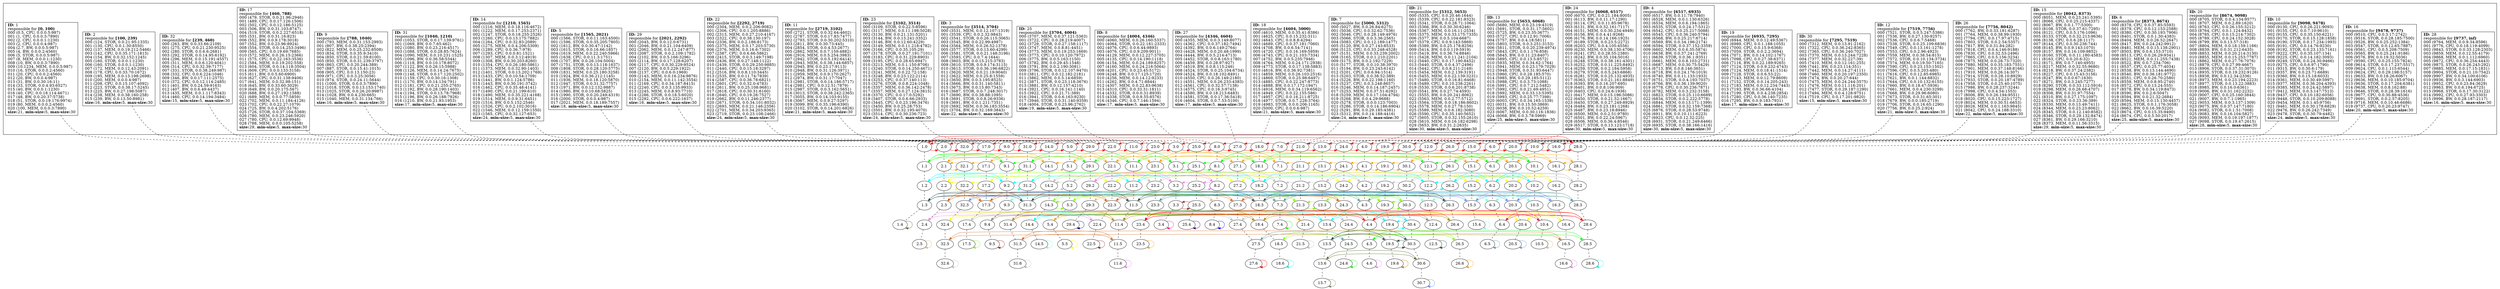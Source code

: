 strict
digraph SkipGraph {

	# vertical
	edge [dir=none style=dashed]
	subgraph {
		"1" -> "1.0" -> "1.1" -> "1.2" -> "1.3" -> "1.4"
		}
	subgraph {
		"2" -> "2.0" -> "2.1" -> "2.2" -> "2.3" -> "2.4" -> "2.5"
		}
	subgraph {
		"32" -> "32.0" -> "32.1" -> "32.2" -> "32.3" -> "32.4" -> "32.5" -> "32.6"
		}
	subgraph {
		"17" -> "17.0" -> "17.1" -> "17.2" -> "17.3" -> "17.4" -> "17.5"
		}
	subgraph {
		"9" -> "9.0" -> "9.1" -> "9.2" -> "9.3" -> "9.4" -> "9.5"
		}
	subgraph {
		"31" -> "31.0" -> "31.1" -> "31.2" -> "31.3" -> "31.4" -> "31.5" -> "31.6"
		}
	subgraph {
		"14" -> "14.0" -> "14.1" -> "14.2" -> "14.3" -> "14.4" -> "14.5"
		}
	subgraph {
		"5" -> "5.0" -> "5.1" -> "5.2" -> "5.3" -> "5.4" -> "5.5"
		}
	subgraph {
		"29" -> "29.0" -> "29.1" -> "29.2" -> "29.3" -> "29.4"
		}
	subgraph {
		"22" -> "22.0" -> "22.1" -> "22.2" -> "22.3" -> "22.4" -> "22.5"
		}
	subgraph {
		"11" -> "11.0" -> "11.1" -> "11.2" -> "11.3" -> "11.4" -> "11.5" -> "11.6"
		}
	subgraph {
		"23" -> "23.0" -> "23.1" -> "23.2" -> "23.3" -> "23.4" -> "23.5"
		}
	subgraph {
		"3" -> "3.0" -> "3.1" -> "3.2" -> "3.3" -> "3.4"
		}
	subgraph {
		"25" -> "25.0" -> "25.1" -> "25.2" -> "25.3" -> "25.4"
		}
	subgraph {
		"8" -> "8.0" -> "8.1" -> "8.2" -> "8.3" -> "8.4"
		}
	subgraph {
		"27" -> "27.0" -> "27.1" -> "27.2" -> "27.3" -> "27.4" -> "27.5" -> "27.6"
		}
	subgraph {
		"18" -> "18.0" -> "18.1" -> "18.2" -> "18.3" -> "18.4" -> "18.5" -> "18.6"
		}
	subgraph {
		"7" -> "7.0" -> "7.1" -> "7.2" -> "7.3" -> "7.4"
		}
	subgraph {
		"21" -> "21.0" -> "21.1" -> "21.2" -> "21.3" -> "21.4" -> "21.5"
		}
	subgraph {
		"13" -> "13.0" -> "13.1" -> "13.2" -> "13.3" -> "13.4" -> "13.5" -> "13.6" -> "13.7"
		}
	subgraph {
		"24" -> "24.0" -> "24.1" -> "24.2" -> "24.3" -> "24.4" -> "24.5" -> "24.6"
		}
	subgraph {
		"4" -> "4.0" -> "4.1" -> "4.2" -> "4.3" -> "4.4" -> "4.5" -> "4.6"
		}
	subgraph {
		"19" -> "19.0" -> "19.1" -> "19.2" -> "19.3" -> "19.4" -> "19.5" -> "19.6"
		}
	subgraph {
		"30" -> "30.0" -> "30.1" -> "30.2" -> "30.3" -> "30.4" -> "30.5" -> "30.6" -> "30.7"
		}
	subgraph {
		"12" -> "12.0" -> "12.1" -> "12.2" -> "12.3" -> "12.4" -> "12.5"
		}
	subgraph {
		"26" -> "26.0" -> "26.1" -> "26.2" -> "26.3" -> "26.4" -> "26.5" -> "26.6"
		}
	subgraph {
		"15" -> "15.0" -> "15.1" -> "15.2" -> "15.3" -> "15.4"
		}
	subgraph {
		"6" -> "6.0" -> "6.1" -> "6.2" -> "6.3" -> "6.4" -> "6.5"
		}
	subgraph {
		"20" -> "20.0" -> "20.1" -> "20.2" -> "20.3" -> "20.4" -> "20.5"
		}
	subgraph {
		"10" -> "10.0" -> "10.1" -> "10.2" -> "10.3" -> "10.4" -> "10.5"
		}
	subgraph {
		"16" -> "16.0" -> "16.1" -> "16.2" -> "16.3" -> "16.4" -> "16.5" -> "16.6"
		}
	subgraph {
		"28" -> "28.0" -> "28.1" -> "28.2" -> "28.3" -> "28.4" -> "28.5" -> "28.6"
		}

	# horizontal
	edge [dir=forward, style=solid]
	subgraph cluster_content {
		rank = same
		"1" [shape=box, label=
			<
				<B>ID:</B> 1<BR ALIGN="LEFT"/>
				responsible for <B>[0, 100)</B><BR ALIGN="LEFT"/>
				000 (0.5, CPU, 0.0.0.5:987)<BR ALIGN="LEFT"/>
				001 (1, CPU, 0.0.0.3:7890)<BR ALIGN="LEFT"/>
				002 (2, CPU, 0.0.0.1:1230)<BR ALIGN="LEFT"/>
				003 (2, CPU, 0.0.0.4:987)<BR ALIGN="LEFT"/>
				004 (2.7, BW, 0.0.0.5:987)<BR ALIGN="LEFT"/>
				005 (4, BW, 0.0.0.2:4560)<BR ALIGN="LEFT"/>
				006 (5, STOR, 0.0.0.5:987)<BR ALIGN="LEFT"/>
				007 (8, MEM, 0.0.0.1:1230)<BR ALIGN="LEFT"/>
				008 (10, BW, 0.0.0.3:7890)<BR ALIGN="LEFT"/>
				009 (10.1234, MEM, 0.0.0.5:987)<BR ALIGN="LEFT"/>
				010 (16, STOR, 0.0.0.2:4560)<BR ALIGN="LEFT"/>
				011 (20, CPU, 0.0.0.2:4560)<BR ALIGN="LEFT"/>
				012 (20, BW, 0.0.0.4:987)<BR ALIGN="LEFT"/>
				013 (31, BW, 0.0.30.16:11)<BR ALIGN="LEFT"/>
				014 (33, STOR, 0.0.4.93:6527)<BR ALIGN="LEFT"/>
				015 (40, BW, 0.0.0.1:1230)<BR ALIGN="LEFT"/>
				016 (40, CPU, 0.0.18.114:4671)<BR ALIGN="LEFT"/>
				017 (48, BW, 0.0.20.37:5738)<BR ALIGN="LEFT"/>
				018 (51, STOR, 0.0.19.176:9974)<BR ALIGN="LEFT"/>
				019 (80, MEM, 0.0.0.2:4560)<BR ALIGN="LEFT"/>
				020 (100, MEM, 0.0.0.3:7890)<BR ALIGN="LEFT"/>
			<B>size:</B>21, <B>min-size:</B>5, <B>max-size:</B>30<BR ALIGN="LEFT"/>			>]
		"2" [shape=box, label=
			<
				<B>ID:</B> 2<BR ALIGN="LEFT"/>
				responsible for <B>[100, 239)</B><BR ALIGN="LEFT"/>
				000 (124, STOR, 0.0.21.95:1335)<BR ALIGN="LEFT"/>
				001 (130, CPU, 0.0.1.30:8550)<BR ALIGN="LEFT"/>
				002 (137, MEM, 0.0.19.212:5466)<BR ALIGN="LEFT"/>
				003 (142, CPU, 0.0.35.171:1813)<BR ALIGN="LEFT"/>
				004 (154, BW, 0.0.32.152:1245)<BR ALIGN="LEFT"/>
				005 (160, STOR, 0.0.0.1:1230)<BR ALIGN="LEFT"/>
				006 (160, STOR, 0.0.0.1:1230)<BR ALIGN="LEFT"/>
				007 (172, MEM, 0.0.12.43:2091)<BR ALIGN="LEFT"/>
				008 (178, CPU, 0.0.33.70:1672)<BR ALIGN="LEFT"/>
				009 (195, MEM, 0.0.13.198:2698)<BR ALIGN="LEFT"/>
				010 (200, MEM, 0.0.0.4:987)<BR ALIGN="LEFT"/>
				011 (208, CPU, 0.0.15.107:4092)<BR ALIGN="LEFT"/>
				012 (223, STOR, 0.0.38.17:5245)<BR ALIGN="LEFT"/>
				013 (225, BW, 0.0.27.198:5087)<BR ALIGN="LEFT"/>
				014 (238, MEM, 0.0.38.160:258)<BR ALIGN="LEFT"/>
				015 (239, BW, 0.0.13.50:8981)<BR ALIGN="LEFT"/>
			<B>size:</B>16, <B>min-size:</B>5, <B>max-size:</B>30<BR ALIGN="LEFT"/>			>]
		"32" [shape=box, label=
			<
				<B>ID:</B> 32<BR ALIGN="LEFT"/>
				responsible for <B>[239, 460)</B><BR ALIGN="LEFT"/>
				000 (263, BW, 0.0.33.66:2109)<BR ALIGN="LEFT"/>
				001 (275, CPU, 0.0.21.230:9525)<BR ALIGN="LEFT"/>
				002 (280, STOR, 0.0.6.6:2681)<BR ALIGN="LEFT"/>
				003 (292, STOR, 0.0.14.95:6192)<BR ALIGN="LEFT"/>
				004 (296, MEM, 0.0.15.191:4557)<BR ALIGN="LEFT"/>
				005 (311, MEM, 0.0.6.120:4041)<BR ALIGN="LEFT"/>
				006 (314, CPU, 0.0.32.39:7177)<BR ALIGN="LEFT"/>
				007 (331, STOR, 0.0.38.249:987)<BR ALIGN="LEFT"/>
				008 (332, CPU, 0.0.6.224:1046)<BR ALIGN="LEFT"/>
				009 (346, BW, 0.0.17.111:2575)<BR ALIGN="LEFT"/>
				010 (372, CPU, 0.0.12.114:2485)<BR ALIGN="LEFT"/>
				011 (401, BW, 0.0.24.59:9163)<BR ALIGN="LEFT"/>
				012 (407, BW, 0.0.6.49:4437)<BR ALIGN="LEFT"/>
				013 (435, MEM, 0.0.1.117:8343)<BR ALIGN="LEFT"/>
				014 (460, CPU, 0.0.14.194:3484)<BR ALIGN="LEFT"/>
			<B>size:</B>15, <B>min-size:</B>5, <B>max-size:</B>30<BR ALIGN="LEFT"/>			>]
		"17" [shape=box, label=
			<
				<B>ID:</B> 17<BR ALIGN="LEFT"/>
				responsible for <B>[460, 788)</B><BR ALIGN="LEFT"/>
				000 (479, STOR, 0.0.21.96:2946)<BR ALIGN="LEFT"/>
				001 (489, CPU, 0.0.17.126:1506)<BR ALIGN="LEFT"/>
				002 (502, CPU, 0.0.12.186:5125)<BR ALIGN="LEFT"/>
				003 (506, BW, 0.0.31.103:8747)<BR ALIGN="LEFT"/>
				004 (519, STOR, 0.0.2.227:6518)<BR ALIGN="LEFT"/>
				005 (531, BW, 0.0.31.16:823)<BR ALIGN="LEFT"/>
				006 (552, BW, 0.0.9.178:3018)<BR ALIGN="LEFT"/>
				007 (552, BW, 0.0.23.96:8924)<BR ALIGN="LEFT"/>
				008 (554, STOR, 0.0.14.253:3496)<BR ALIGN="LEFT"/>
				009 (565, CPU, 0.0.19.69:7685)<BR ALIGN="LEFT"/>
				010 (572, MEM, 0.0.26.15:2366)<BR ALIGN="LEFT"/>
				011 (575, CPU, 0.0.22.163:3536)<BR ALIGN="LEFT"/>
				012 (584, MEM, 0.0.19.202:558)<BR ALIGN="LEFT"/>
				013 (604, STOR, 0.0.14.118:3504)<BR ALIGN="LEFT"/>
				014 (609, CPU, 0.0.0.133:3158)<BR ALIGN="LEFT"/>
				015 (611, BW, 0.0.5.60:6900)<BR ALIGN="LEFT"/>
				016 (627, CPU, 0.0.31.138:9406)<BR ALIGN="LEFT"/>
				017 (641, MEM, 0.0.32.98:151)<BR ALIGN="LEFT"/>
				018 (645, BW, 0.0.33.60:3029)<BR ALIGN="LEFT"/>
				019 (649, BW, 0.0.20.175:567)<BR ALIGN="LEFT"/>
				020 (688, BW, 0.0.27.192:1588)<BR ALIGN="LEFT"/>
				021 (689, MEM, 0.0.0.77:5859)<BR ALIGN="LEFT"/>
				022 (702, MEM, 0.0.11.184:4126)<BR ALIGN="LEFT"/>
				023 (702, CPU, 0.0.22.27:1079)<BR ALIGN="LEFT"/>
				024 (725, BW, 0.0.4.202:5176)<BR ALIGN="LEFT"/>
				025 (726, STOR, 0.0.37.104:5369)<BR ALIGN="LEFT"/>
				026 (780, MEM, 0.0.23.246:5920)<BR ALIGN="LEFT"/>
				027 (780, CPU, 0.0.12.69:9948)<BR ALIGN="LEFT"/>
				028 (788, MEM, 0.0.0.105:5258)<BR ALIGN="LEFT"/>
			<B>size:</B>29, <B>min-size:</B>5, <B>max-size:</B>30<BR ALIGN="LEFT"/>			>]
		"9" [shape=box, label=
			<
				<B>ID:</B> 9<BR ALIGN="LEFT"/>
				responsible for <B>[788, 1040)</B><BR ALIGN="LEFT"/>
				000 (793, MEM, 0.0.31.153:2993)<BR ALIGN="LEFT"/>
				001 (807, BW, 0.0.38.25:2394)<BR ALIGN="LEFT"/>
				002 (822, MEM, 0.0.25.232:8508)<BR ALIGN="LEFT"/>
				003 (834, STOR, 0.0.35.9:3410)<BR ALIGN="LEFT"/>
				004 (850, STOR, 0.0.21.59:8100)<BR ALIGN="LEFT"/>
				005 (850, STOR, 0.0.31.239:3797)<BR ALIGN="LEFT"/>
				006 (863, CPU, 0.0.20.244:389)<BR ALIGN="LEFT"/>
				007 (887, STOR, 0.0.15.41:1015)<BR ALIGN="LEFT"/>
				008 (905, CPU, 0.0.13.150:23)<BR ALIGN="LEFT"/>
				009 (971, CPU, 0.0.3.25:3056)<BR ALIGN="LEFT"/>
				010 (974, STOR, 0.0.24.11:5644)<BR ALIGN="LEFT"/>
				011 (1000, STOR, 0.0.0.3:7890)<BR ALIGN="LEFT"/>
				012 (1018, STOR, 0.0.13.153:1740)<BR ALIGN="LEFT"/>
				013 (1025, STOR, 0.0.26.20:9987)<BR ALIGN="LEFT"/>
				014 (1028, BW, 0.0.4.230:665)<BR ALIGN="LEFT"/>
				015 (1040, MEM, 0.0.31.134:766)<BR ALIGN="LEFT"/>
			<B>size:</B>16, <B>min-size:</B>5, <B>max-size:</B>30<BR ALIGN="LEFT"/>			>]
		"31" [shape=box, label=
			<
				<B>ID:</B> 31<BR ALIGN="LEFT"/>
				responsible for <B>[1040, 1210)</B><BR ALIGN="LEFT"/>
				000 (1053, STOR, 0.0.17.139:9761)<BR ALIGN="LEFT"/>
				001 (1069, BW, 0.0.7.65:462)<BR ALIGN="LEFT"/>
				002 (1080, BW, 0.0.23.216:4517)<BR ALIGN="LEFT"/>
				003 (1088, STOR, 0.0.28.85:7624)<BR ALIGN="LEFT"/>
				004 (1090, MEM, 0.0.10.231:1525)<BR ALIGN="LEFT"/>
				005 (1096, BW, 0.0.36.58:5344)<BR ALIGN="LEFT"/>
				006 (1118, BW, 0.0.10.178:8072)<BR ALIGN="LEFT"/>
				007 (1122, BW, 0.0.26.15:5988)<BR ALIGN="LEFT"/>
				008 (1126, MEM, 0.0.14.24:7675)<BR ALIGN="LEFT"/>
				009 (1148, STOR, 0.0.17.120:2502)<BR ALIGN="LEFT"/>
				010 (1159, CPU, 0.0.30.16:1308)<BR ALIGN="LEFT"/>
				011 (1170, BW, 0.0.14.134:791)<BR ALIGN="LEFT"/>
				012 (1181, CPU, 0.0.21.255:2765)<BR ALIGN="LEFT"/>
				013 (1192, BW, 0.0.28.190:1403)<BR ALIGN="LEFT"/>
				014 (1194, STOR, 0.0.13.78:7968)<BR ALIGN="LEFT"/>
				015 (1196, BW, 0.0.26.188:7926)<BR ALIGN="LEFT"/>
				016 (1210, BW, 0.0.21.93:1953)<BR ALIGN="LEFT"/>
			<B>size:</B>17, <B>min-size:</B>5, <B>max-size:</B>30<BR ALIGN="LEFT"/>			>]
		"14" [shape=box, label=
			<
				<B>ID:</B> 14<BR ALIGN="LEFT"/>
				responsible for <B>[1210, 1565)</B><BR ALIGN="LEFT"/>
				000 (1216, MEM, 0.0.18.116:4672)<BR ALIGN="LEFT"/>
				001 (1222, MEM, 0.0.17.253:2371)<BR ALIGN="LEFT"/>
				002 (1247, STOR, 0.0.18.255:2526)<BR ALIGN="LEFT"/>
				003 (1260, CPU, 0.0.13.175:7882)<BR ALIGN="LEFT"/>
				004 (1264, CPU, 0.0.32.83:2089)<BR ALIGN="LEFT"/>
				005 (1275, MEM, 0.0.4.206:5309)<BR ALIGN="LEFT"/>
				006 (1289, CPU, 0.0.36.7:978)<BR ALIGN="LEFT"/>
				007 (1293, CPU, 0.0.0.81:1521)<BR ALIGN="LEFT"/>
				008 (1307, MEM, 0.0.3.12:4919)<BR ALIGN="LEFT"/>
				009 (1308, BW, 0.0.30.203:8260)<BR ALIGN="LEFT"/>
				010 (1354, CPU, 0.0.26.180:5861)<BR ALIGN="LEFT"/>
				011 (1373, MEM, 0.0.32.90:1403)<BR ALIGN="LEFT"/>
				012 (1401, STOR, 0.0.13.202:1769)<BR ALIGN="LEFT"/>
				013 (1433, CPU, 0.0.10.54:1709)<BR ALIGN="LEFT"/>
				014 (1441, BW, 0.0.1.124:5786)<BR ALIGN="LEFT"/>
				015 (1443, BW, 0.0.30.191:3742)<BR ALIGN="LEFT"/>
				016 (1462, CPU, 0.0.35.48:4141)<BR ALIGN="LEFT"/>
				017 (1490, CPU, 0.0.21.199:610)<BR ALIGN="LEFT"/>
				018 (1490, MEM, 0.0.35.221:4168)<BR ALIGN="LEFT"/>
				019 (1514, MEM, 0.0.9.31:6451)<BR ALIGN="LEFT"/>
				020 (1516, BW, 0.0.5.152:2546)<BR ALIGN="LEFT"/>
				021 (1526, CPU, 0.0.2.102:3016)<BR ALIGN="LEFT"/>
				022 (1546, MEM, 0.0.12.159:1550)<BR ALIGN="LEFT"/>
				023 (1565, CPU, 0.0.32.127:653)<BR ALIGN="LEFT"/>
			<B>size:</B>24, <B>min-size:</B>5, <B>max-size:</B>30<BR ALIGN="LEFT"/>			>]
		"5" [shape=box, label=
			<
				<B>ID:</B> 5<BR ALIGN="LEFT"/>
				responsible for <B>[1565, 2021)</B><BR ALIGN="LEFT"/>
				000 (1566, STOR, 0.0.11.163:4500)<BR ALIGN="LEFT"/>
				001 (1596, STOR, 0.0.35.205:7805)<BR ALIGN="LEFT"/>
				002 (1612, BW, 0.0.30.47:1142)<BR ALIGN="LEFT"/>
				003 (1615, STOR, 0.0.16.66:1857)<BR ALIGN="LEFT"/>
				004 (1619, MEM, 0.0.22.240:5966)<BR ALIGN="LEFT"/>
				005 (1638, CPU, 0.0.11.3:1751)<BR ALIGN="LEFT"/>
				006 (1707, BW, 0.0.26.104:5004)<BR ALIGN="LEFT"/>
				007 (1751, STOR, 0.0.13.118:1637)<BR ALIGN="LEFT"/>
				008 (1808, STOR, 0.0.28.120:5775)<BR ALIGN="LEFT"/>
				009 (1831, MEM, 0.0.25.180:3258)<BR ALIGN="LEFT"/>
				010 (1924, BW, 0.0.36.212:1145)<BR ALIGN="LEFT"/>
				011 (1936, MEM, 0.0.18.120:5870)<BR ALIGN="LEFT"/>
				012 (1947, STOR, 0.0.31.32:7757)<BR ALIGN="LEFT"/>
				013 (1971, BW, 0.0.12.132:9887)<BR ALIGN="LEFT"/>
				014 (1980, BW, 0.0.10.68:5825)<BR ALIGN="LEFT"/>
				015 (1990, STOR, 0.0.20.249:4319)<BR ALIGN="LEFT"/>
				016 (2000, STOR, 0.0.0.4:987)<BR ALIGN="LEFT"/>
				017 (2021, MEM, 0.0.18.189:7557)<BR ALIGN="LEFT"/>
			<B>size:</B>18, <B>min-size:</B>5, <B>max-size:</B>30<BR ALIGN="LEFT"/>			>]
		"29" [shape=box, label=
			<
				<B>ID:</B> 29<BR ALIGN="LEFT"/>
				responsible for <B>[2021, 2292)</B><BR ALIGN="LEFT"/>
				000 (2045, BW, 0.0.12.0:6731)<BR ALIGN="LEFT"/>
				001 (2046, BW, 0.0.21.104:6409)<BR ALIGN="LEFT"/>
				002 (2062, MEM, 0.0.12.247:877)<BR ALIGN="LEFT"/>
				003 (2087, STOR, 0.0.2.109:1782)<BR ALIGN="LEFT"/>
				004 (2102, BW, 0.0.5.166:3296)<BR ALIGN="LEFT"/>
				005 (2114, BW, 0.0.17.128:6207)<BR ALIGN="LEFT"/>
				006 (2117, CPU, 0.0.30.229:9524)<BR ALIGN="LEFT"/>
				007 (2120, BW, 0.0.5.229:1922)<BR ALIGN="LEFT"/>
				008 (2137, CPU, 0.0.6.0:1969)<BR ALIGN="LEFT"/>
				009 (2143, MEM, 0.0.16.234:9876)<BR ALIGN="LEFT"/>
				010 (2154, MEM, 0.0.11.142:3554)<BR ALIGN="LEFT"/>
				011 (2169, CPU, 0.0.34.187:8415)<BR ALIGN="LEFT"/>
				012 (2240, CPU, 0.0.3.135:9933)<BR ALIGN="LEFT"/>
				013 (2245, MEM, 0.0.8.93:7710)<BR ALIGN="LEFT"/>
				014 (2286, STOR, 0.0.18.5:6020)<BR ALIGN="LEFT"/>
				015 (2292, CPU, 0.0.6.222:1637)<BR ALIGN="LEFT"/>
			<B>size:</B>16, <B>min-size:</B>5, <B>max-size:</B>30<BR ALIGN="LEFT"/>			>]
		"22" [shape=box, label=
			<
				<B>ID:</B> 22<BR ALIGN="LEFT"/>
				responsible for <B>[2292, 2719)</B><BR ALIGN="LEFT"/>
				000 (2304, MEM, 0.0.2.206:9082)<BR ALIGN="LEFT"/>
				001 (2306, CPU, 0.0.1.205:8886)<BR ALIGN="LEFT"/>
				002 (2313, MEM, 0.0.27.210:4167)<BR ALIGN="LEFT"/>
				003 (2322, CPU, 0.0.38.130:197)<BR ALIGN="LEFT"/>
				004 (2336, BW, 0.0.2.186:8173)<BR ALIGN="LEFT"/>
				005 (2375, MEM, 0.0.17.203:5730)<BR ALIGN="LEFT"/>
				006 (2376, MEM, 0.0.16.6:7302)<BR ALIGN="LEFT"/>
				007 (2387, CPU, 0.0.6.66:5862)<BR ALIGN="LEFT"/>
				008 (2415, STOR, 0.0.3.149:7198)<BR ALIGN="LEFT"/>
				009 (2436, BW, 0.0.27.148:1122)<BR ALIGN="LEFT"/>
				010 (2439, STOR, 0.0.29.250:9885)<BR ALIGN="LEFT"/>
				011 (2440, CPU, 0.0.15.18:3297)<BR ALIGN="LEFT"/>
				012 (2516, BW, 0.0.8.110:3445)<BR ALIGN="LEFT"/>
				013 (2535, BW, 0.0.11.74:7839)<BR ALIGN="LEFT"/>
				014 (2587, CPU, 0.0.36.78:6821)<BR ALIGN="LEFT"/>
				015 (2601, CPU, 0.0.32.0:4783)<BR ALIGN="LEFT"/>
				016 (2611, BW, 0.0.25.108:9681)<BR ALIGN="LEFT"/>
				017 (2618, CPU, 0.0.30.31:6160)<BR ALIGN="LEFT"/>
				018 (2640, CPU, 0.0.19.26:7527)<BR ALIGN="LEFT"/>
				019 (2662, BW, 0.0.11.246:2377)<BR ALIGN="LEFT"/>
				020 (2671, STOR, 0.0.34.101:8032)<BR ALIGN="LEFT"/>
				021 (2693, MEM, 0.0.21.146:2356)<BR ALIGN="LEFT"/>
				022 (2701, MEM, 0.0.34.203:9365)<BR ALIGN="LEFT"/>
				023 (2719, STOR, 0.0.23.108:2466)<BR ALIGN="LEFT"/>
			<B>size:</B>24, <B>min-size:</B>5, <B>max-size:</B>30<BR ALIGN="LEFT"/>			>]
		"11" [shape=box, label=
			<
				<B>ID:</B> 11<BR ALIGN="LEFT"/>
				responsible for <B>[2719, 3102)</B><BR ALIGN="LEFT"/>
				000 (2721, STOR, 0.0.32.64:4602)<BR ALIGN="LEFT"/>
				001 (2787, STOR, 0.0.17.83:7477)<BR ALIGN="LEFT"/>
				002 (2793, STOR, 0.0.30.202:5310)<BR ALIGN="LEFT"/>
				003 (2811, BW, 0.0.30.73:445)<BR ALIGN="LEFT"/>
				004 (2854, STOR, 0.0.4.53:2677)<BR ALIGN="LEFT"/>
				005 (2862, MEM, 0.0.7.159:4882)<BR ALIGN="LEFT"/>
				006 (2916, MEM, 0.0.5.254:3983)<BR ALIGN="LEFT"/>
				007 (2942, STOR, 0.0.5.192:6414)<BR ALIGN="LEFT"/>
				008 (2943, MEM, 0.0.38.144:6857)<BR ALIGN="LEFT"/>
				009 (2945, BW, 0.0.23.17:9113)<BR ALIGN="LEFT"/>
				010 (2948, BW, 0.0.31.126:3971)<BR ALIGN="LEFT"/>
				011 (2959, MEM, 0.0.9.170:2627)<BR ALIGN="LEFT"/>
				012 (2974, BW, 0.0.31.17:7047)<BR ALIGN="LEFT"/>
				013 (2981, STOR, 0.0.14.186:5717)<BR ALIGN="LEFT"/>
				014 (2981, CPU, 0.0.12.51:7879)<BR ALIGN="LEFT"/>
				015 (2987, STOR, 0.0.3.162:5651)<BR ALIGN="LEFT"/>
				016 (3013, STOR, 0.0.38.242:2365)<BR ALIGN="LEFT"/>
				017 (3055, BW, 0.0.14.103:9155)<BR ALIGN="LEFT"/>
				018 (3067, MEM, 0.0.9.27:5297)<BR ALIGN="LEFT"/>
				019 (3099, BW, 0.0.35.196:6390)<BR ALIGN="LEFT"/>
				020 (3102, STOR, 0.0.14.201:6826)<BR ALIGN="LEFT"/>
			<B>size:</B>21, <B>min-size:</B>5, <B>max-size:</B>30<BR ALIGN="LEFT"/>			>]
		"23" [shape=box, label=
			<
				<B>ID:</B> 23<BR ALIGN="LEFT"/>
				responsible for <B>[3102, 3514)</B><BR ALIGN="LEFT"/>
				000 (3109, STOR, 0.0.22.5:8596)<BR ALIGN="LEFT"/>
				001 (3117, MEM, 0.0.11.198:5028)<BR ALIGN="LEFT"/>
				002 (3130, BW, 0.0.21.131:5201)<BR ALIGN="LEFT"/>
				003 (3144, BW, 0.0.13.241:3352)<BR ALIGN="LEFT"/>
				004 (3146, BW, 0.0.12.60:4229)<BR ALIGN="LEFT"/>
				005 (3149, MEM, 0.0.11.218:4782)<BR ALIGN="LEFT"/>
				006 (3166, CPU, 0.0.35.105:29)<BR ALIGN="LEFT"/>
				007 (3178, STOR, 0.0.27.191:7101)<BR ALIGN="LEFT"/>
				008 (3183, CPU, 0.0.31.229:8903)<BR ALIGN="LEFT"/>
				009 (3195, CPU, 0.0.28.65:6947)<BR ALIGN="LEFT"/>
				010 (3213, MEM, 0.0.1.150:8706)<BR ALIGN="LEFT"/>
				011 (3240, STOR, 0.0.14.250:4671)<BR ALIGN="LEFT"/>
				012 (3241, MEM, 0.0.22.72:158)<BR ALIGN="LEFT"/>
				013 (3248, BW, 0.0.23.122:2114)<BR ALIGN="LEFT"/>
				014 (3253, CPU, 0.0.37.140:113)<BR ALIGN="LEFT"/>
				015 (3276, STOR, 0.0.8.224:1048)<BR ALIGN="LEFT"/>
				016 (3357, MEM, 0.0.36.142:2478)<BR ALIGN="LEFT"/>
				017 (3357, MEM, 0.0.27.124:3815)<BR ALIGN="LEFT"/>
				018 (3370, CPU, 0.0.17.0:5292)<BR ALIGN="LEFT"/>
				019 (3407, STOR, 0.0.6.66:2933)<BR ALIGN="LEFT"/>
				020 (3445, CPU, 0.0.23.196:3476)<BR ALIGN="LEFT"/>
				021 (3450, BW, 0.0.25.28:753)<BR ALIGN="LEFT"/>
				022 (3501, BW, 0.0.32.195:4070)<BR ALIGN="LEFT"/>
				023 (3514, CPU, 0.0.30.236:723)<BR ALIGN="LEFT"/>
			<B>size:</B>24, <B>min-size:</B>5, <B>max-size:</B>30<BR ALIGN="LEFT"/>			>]
		"3" [shape=box, label=
			<
				<B>ID:</B> 3<BR ALIGN="LEFT"/>
				responsible for <B>[3514, 3704)</B><BR ALIGN="LEFT"/>
				000 (3531, MEM, 0.0.12.107:1319)<BR ALIGN="LEFT"/>
				001 (3539, CPU, 0.0.2.32:9843)<BR ALIGN="LEFT"/>
				002 (3541, STOR, 0.0.26.115:3065)<BR ALIGN="LEFT"/>
				003 (3545, BW, 0.0.22.99:4987)<BR ALIGN="LEFT"/>
				004 (3564, MEM, 0.0.26.52:1378)<BR ALIGN="LEFT"/>
				005 (3577, STOR, 0.0.13.60:4299)<BR ALIGN="LEFT"/>
				006 (3581, STOR, 0.0.21.148:3196)<BR ALIGN="LEFT"/>
				007 (3593, CPU, 0.0.7.4:1644)<BR ALIGN="LEFT"/>
				008 (3603, BW, 0.0.15.215:3783)<BR ALIGN="LEFT"/>
				009 (3610, STOR, 0.0.9.174:3115)<BR ALIGN="LEFT"/>
				010 (3613, STOR, 0.0.36.196:6822)<BR ALIGN="LEFT"/>
				011 (3620, MEM, 0.0.21.19:9040)<BR ALIGN="LEFT"/>
				012 (3622, MEM, 0.0.25.8:1559)<BR ALIGN="LEFT"/>
				013 (3650, BW, 0.0.3.195:8525)<BR ALIGN="LEFT"/>
				014 (3666, BW, 0.0.31.140:5811)<BR ALIGN="LEFT"/>
				015 (3673, BW, 0.0.15.80:7343)<BR ALIGN="LEFT"/>
				016 (3687, STOR, 0.0.7.248:3017)<BR ALIGN="LEFT"/>
				017 (3690, BW, 0.0.38.88:1095)<BR ALIGN="LEFT"/>
				018 (3691, STOR, 0.0.8.26:9336)<BR ALIGN="LEFT"/>
				019 (3691, BW, 0.0.1.211:7351)<BR ALIGN="LEFT"/>
				020 (3692, MEM, 0.0.36.183:3554)<BR ALIGN="LEFT"/>
				021 (3704, BW, 0.0.32.169:3843)<BR ALIGN="LEFT"/>
			<B>size:</B>22, <B>min-size:</B>5, <B>max-size:</B>30<BR ALIGN="LEFT"/>			>]
		"25" [shape=box, label=
			<
				<B>ID:</B> 25<BR ALIGN="LEFT"/>
				responsible for <B>[3704, 4004)</B><BR ALIGN="LEFT"/>
				000 (3707, MEM, 0.0.37.121:5363)<BR ALIGN="LEFT"/>
				001 (3722, CPU, 0.0.28.219:4007)<BR ALIGN="LEFT"/>
				002 (3729, STOR, 0.0.27.158:1117)<BR ALIGN="LEFT"/>
				003 (3747, MEM, 0.0.8.81:4451)<BR ALIGN="LEFT"/>
				004 (3773, MEM, 0.0.19.253:1669)<BR ALIGN="LEFT"/>
				005 (3773, CPU, 0.0.10.120:7972)<BR ALIGN="LEFT"/>
				006 (3775, BW, 0.0.5.163:1150)<BR ALIGN="LEFT"/>
				007 (3782, BW, 0.0.29.45:1548)<BR ALIGN="LEFT"/>
				008 (3791, BW, 0.0.2.190:3081)<BR ALIGN="LEFT"/>
				009 (3796, STOR, 0.0.12.107:9470)<BR ALIGN="LEFT"/>
				010 (3811, CPU, 0.0.12.182:2181)<BR ALIGN="LEFT"/>
				011 (3862, MEM, 0.0.5.14:6859)<BR ALIGN="LEFT"/>
				012 (3871, STOR, 0.0.23.118:3676)<BR ALIGN="LEFT"/>
				013 (3881, BW, 0.0.12.157:4210)<BR ALIGN="LEFT"/>
				014 (3921, CPU, 0.0.16.141:1140)<BR ALIGN="LEFT"/>
				015 (3922, CPU, 0.0.21.71:389)<BR ALIGN="LEFT"/>
				016 (3941, STOR, 0.0.6.163:9230)<BR ALIGN="LEFT"/>
				017 (3946, STOR, 0.0.31.140:9359)<BR ALIGN="LEFT"/>
				018 (4004, STOR, 0.0.23.96:2762)<BR ALIGN="LEFT"/>
			<B>size:</B>19, <B>min-size:</B>5, <B>max-size:</B>30<BR ALIGN="LEFT"/>			>]
		"8" [shape=box, label=
			<
				<B>ID:</B> 8<BR ALIGN="LEFT"/>
				responsible for <B>[4004, 4346)</B><BR ALIGN="LEFT"/>
				000 (4060, MEM, 0.0.26.160:5337)<BR ALIGN="LEFT"/>
				001 (4064, STOR, 0.0.22.181:2333)<BR ALIGN="LEFT"/>
				002 (4076, CPU, 0.0.6.44:9893)<BR ALIGN="LEFT"/>
				003 (4076, CPU, 0.0.9.209:9011)<BR ALIGN="LEFT"/>
				004 (4129, MEM, 0.0.12.227:3705)<BR ALIGN="LEFT"/>
				005 (4135, CPU, 0.0.14.190:1118)<BR ALIGN="LEFT"/>
				006 (4154, MEM, 0.0.24.189:8257)<BR ALIGN="LEFT"/>
				007 (4160, MEM, 0.0.24.216:5064)<BR ALIGN="LEFT"/>
				008 (4201, CPU, 0.0.23.45:5172)<BR ALIGN="LEFT"/>
				009 (4248, BW, 0.0.17.125:1720)<BR ALIGN="LEFT"/>
				010 (4256, MEM, 0.0.14.12:9233)<BR ALIGN="LEFT"/>
				011 (4262, BW, 0.0.4.71:8844)<BR ALIGN="LEFT"/>
				012 (4307, MEM, 0.0.22.83:9638)<BR ALIGN="LEFT"/>
				013 (4310, CPU, 0.0.33.31:1811)<BR ALIGN="LEFT"/>
				014 (4332, STOR, 0.0.0.31:8939)<BR ALIGN="LEFT"/>
				015 (4338, STOR, 0.0.9.55:8576)<BR ALIGN="LEFT"/>
				016 (4346, CPU, 0.0.7.146:1594)<BR ALIGN="LEFT"/>
			<B>size:</B>17, <B>min-size:</B>5, <B>max-size:</B>30<BR ALIGN="LEFT"/>			>]
		"27" [shape=box, label=
			<
				<B>ID:</B> 27<BR ALIGN="LEFT"/>
				responsible for <B>[4346, 4604)</B><BR ALIGN="LEFT"/>
				000 (4355, MEM, 0.0.3.149:8077)<BR ALIGN="LEFT"/>
				001 (4362, CPU, 0.0.37.182:7494)<BR ALIGN="LEFT"/>
				002 (4392, BW, 0.0.6.149:2764)<BR ALIGN="LEFT"/>
				003 (4428, MEM, 0.0.20.48:1999)<BR ALIGN="LEFT"/>
				004 (4444, BW, 0.0.5.214:4713)<BR ALIGN="LEFT"/>
				005 (4452, STOR, 0.0.8.163:1780)<BR ALIGN="LEFT"/>
				006 (4459, BW, 0.0.28.97:927)<BR ALIGN="LEFT"/>
				007 (4519, BW, 0.0.8.115:246)<BR ALIGN="LEFT"/>
				008 (4524, STOR, 0.0.25.104:6734)<BR ALIGN="LEFT"/>
				009 (4524, BW, 0.0.18.102:8491)<BR ALIGN="LEFT"/>
				010 (4550, CPU, 0.0.26.149:2180)<BR ALIGN="LEFT"/>
				011 (4551, MEM, 0.0.26.233:4383)<BR ALIGN="LEFT"/>
				012 (4561, CPU, 0.0.32.57:7138)<BR ALIGN="LEFT"/>
				013 (4575, CPU, 0.0.16.3:9745)<BR ALIGN="LEFT"/>
				014 (4580, BW, 0.0.18.213:6483)<BR ALIGN="LEFT"/>
				015 (4581, STOR, 0.0.17.36:5418)<BR ALIGN="LEFT"/>
				016 (4604, STOR, 0.0.7.53:5100)<BR ALIGN="LEFT"/>
			<B>size:</B>17, <B>min-size:</B>5, <B>max-size:</B>30<BR ALIGN="LEFT"/>			>]
		"18" [shape=box, label=
			<
				<B>ID:</B> 18<BR ALIGN="LEFT"/>
				responsible for <B>[4604, 5000)</B><BR ALIGN="LEFT"/>
				000 (4610, MEM, 0.0.35.41:8386)<BR ALIGN="LEFT"/>
				001 (4625, CPU, 0.0.15.232:311)<BR ALIGN="LEFT"/>
				002 (4643, CPU, 0.0.8.8:4294)<BR ALIGN="LEFT"/>
				003 (4689, CPU, 0.0.37.181:7060)<BR ALIGN="LEFT"/>
				004 (4708, BW, 0.0.6.54:7141)<BR ALIGN="LEFT"/>
				005 (4720, CPU, 0.0.16.169:5959)<BR ALIGN="LEFT"/>
				006 (4743, CPU, 0.0.21.103:7334)<BR ALIGN="LEFT"/>
				007 (4752, BW, 0.0.5.235:7946)<BR ALIGN="LEFT"/>
				008 (4764, MEM, 0.0.24.171:2938)<BR ALIGN="LEFT"/>
				009 (4773, STOR, 0.0.17.138:5883)<BR ALIGN="LEFT"/>
				010 (4816, BW, 0.0.36.92:7381)<BR ALIGN="LEFT"/>
				011 (4859, MEM, 0.0.26.103:2516)<BR ALIGN="LEFT"/>
				012 (4869, STOR, 0.0.25.98:6497)<BR ALIGN="LEFT"/>
				013 (4885, CPU, 0.0.22.247:8773)<BR ALIGN="LEFT"/>
				014 (4888, BW, 0.0.17.172:1947)<BR ALIGN="LEFT"/>
				015 (4916, MEM, 0.0.34.119:6562)<BR ALIGN="LEFT"/>
				016 (4949, CPU, 0.0.22.155:586)<BR ALIGN="LEFT"/>
				017 (4957, CPU, 0.0.16.211:8725)<BR ALIGN="LEFT"/>
				018 (4977, STOR, 0.0.7.228:3764)<BR ALIGN="LEFT"/>
				019 (4983, STOR, 0.0.0.206:1165)<BR ALIGN="LEFT"/>
				020 (5000, CPU, 0.0.0.6:987)<BR ALIGN="LEFT"/>
			<B>size:</B>21, <B>min-size:</B>5, <B>max-size:</B>30<BR ALIGN="LEFT"/>			>]
		"7" [shape=box, label=
			<
				<B>ID:</B> 7<BR ALIGN="LEFT"/>
				responsible for <B>[5000, 5312)</B><BR ALIGN="LEFT"/>
				000 (5027, BW, 0.0.26.84:6275)<BR ALIGN="LEFT"/>
				001 (5036, CPU, 0.0.32.62:7536)<BR ALIGN="LEFT"/>
				002 (5046, CPU, 0.0.28.149:4976)<BR ALIGN="LEFT"/>
				003 (5066, STOR, 0.0.3.36:2565)<BR ALIGN="LEFT"/>
				004 (5083, CPU, 0.0.12.189:1477)<BR ALIGN="LEFT"/>
				005 (5120, BW, 0.0.27.143:8533)<BR ALIGN="LEFT"/>
				006 (5123, CPU, 0.0.33.248:4528)<BR ALIGN="LEFT"/>
				007 (5151, MEM, 0.0.33.239:2002)<BR ALIGN="LEFT"/>
				008 (5165, STOR, 0.0.1.210:2201)<BR ALIGN="LEFT"/>
				009 (5175, BW, 0.0.2.192:7229)<BR ALIGN="LEFT"/>
				010 (5177, STOR, 0.0.10.38:3970)<BR ALIGN="LEFT"/>
				011 (5194, BW, 0.0.23.243:6142)<BR ALIGN="LEFT"/>
				012 (5201, CPU, 0.0.6.94:1514)<BR ALIGN="LEFT"/>
				013 (5203, STOR, 0.0.38.52:389)<BR ALIGN="LEFT"/>
				014 (5226, BW, 0.0.22.198:1160)<BR ALIGN="LEFT"/>
				015 (5237, CPU, 0.0.3.248:8657)<BR ALIGN="LEFT"/>
				016 (5246, MEM, 0.0.14.187:2457)<BR ALIGN="LEFT"/>
				017 (5253, MEM, 0.0.37.51:6292)<BR ALIGN="LEFT"/>
				018 (5259, MEM, 0.0.17.104:4794)<BR ALIGN="LEFT"/>
				019 (5268, BW, 0.0.4.29:9688)<BR ALIGN="LEFT"/>
				020 (5278, STOR, 0.0.0.123:7003)<BR ALIGN="LEFT"/>
				021 (5286, STOR, 0.0.14.186:6904)<BR ALIGN="LEFT"/>
				022 (5291, BW, 0.0.29.185:4381)<BR ALIGN="LEFT"/>
				023 (5312, BW, 0.0.14.188:4416)<BR ALIGN="LEFT"/>
			<B>size:</B>24, <B>min-size:</B>5, <B>max-size:</B>30<BR ALIGN="LEFT"/>			>]
		"21" [shape=box, label=
			<
				<B>ID:</B> 21<BR ALIGN="LEFT"/>
				responsible for <B>[5312, 5653)</B><BR ALIGN="LEFT"/>
				000 (5335, CPU, 0.0.20.46:1644)<BR ALIGN="LEFT"/>
				001 (5339, CPU, 0.0.22.181:8323)<BR ALIGN="LEFT"/>
				002 (5341, STOR, 0.0.28.71:1064)<BR ALIGN="LEFT"/>
				003 (5366, BW, 0.0.30.30:6246)<BR ALIGN="LEFT"/>
				004 (5367, MEM, 0.0.16.11:2534)<BR ALIGN="LEFT"/>
				005 (5375, MEM, 0.0.33.175:7335)<BR ALIGN="LEFT"/>
				006 (5377, BW, 0.0.5.104:6687)<BR ALIGN="LEFT"/>
				007 (5379, CPU, 0.0.9.143:5869)<BR ALIGN="LEFT"/>
				008 (5389, BW, 0.0.25.178:8256)<BR ALIGN="LEFT"/>
				009 (5414, BW, 0.0.0.119:5919)<BR ALIGN="LEFT"/>
				010 (5419, BW, 0.0.36.74:8846)<BR ALIGN="LEFT"/>
				011 (5428, MEM, 0.0.11.241:2104)<BR ALIGN="LEFT"/>
				012 (5440, CPU, 0.0.17.190:8452)<BR ALIGN="LEFT"/>
				013 (5440, STOR, 0.0.4.37:2496)<BR ALIGN="LEFT"/>
				014 (5442, CPU, 0.0.8.211:2149)<BR ALIGN="LEFT"/>
				015 (5454, MEM, 0.0.2.139:3191)<BR ALIGN="LEFT"/>
				016 (5455, MEM, 0.0.22.139:3231)<BR ALIGN="LEFT"/>
				017 (5480, STOR, 0.0.16.81:6468)<BR ALIGN="LEFT"/>
				018 (5489, CPU, 0.0.10.238:2261)<BR ALIGN="LEFT"/>
				019 (5530, STOR, 0.0.6.201:8738)<BR ALIGN="LEFT"/>
				020 (5541, BW, 0.0.27.74:4593)<BR ALIGN="LEFT"/>
				021 (5555, BW, 0.0.20.241:8062)<BR ALIGN="LEFT"/>
				022 (5563, MEM, 0.0.2.77:5712)<BR ALIGN="LEFT"/>
				023 (5564, STOR, 0.0.18.186:8602)<BR ALIGN="LEFT"/>
				024 (5578, MEM, 0.0.27.78:150)<BR ALIGN="LEFT"/>
				025 (5589, MEM, 0.0.6.182:3080)<BR ALIGN="LEFT"/>
				026 (5590, CPU, 0.0.35.140:5652)<BR ALIGN="LEFT"/>
				027 (5605, STOR, 0.0.32.155:2610)<BR ALIGN="LEFT"/>
				028 (5610, MEM, 0.0.16.182:6298)<BR ALIGN="LEFT"/>
				029 (5653, BW, 0.0.31.2:2635)<BR ALIGN="LEFT"/>
			<B>size:</B>30, <B>min-size:</B>5, <B>max-size:</B>30<BR ALIGN="LEFT"/>			>]
		"13" [shape=box, label=
			<
				<B>ID:</B> 13<BR ALIGN="LEFT"/>
				responsible for <B>[5653, 6068)</B><BR ALIGN="LEFT"/>
				000 (5680, MEM, 0.0.23.19:4319)<BR ALIGN="LEFT"/>
				001 (5691, STOR, 0.0.31.17:5602)<BR ALIGN="LEFT"/>
				002 (5725, BW, 0.0.23.35:3677)<BR ALIGN="LEFT"/>
				003 (5727, CPU, 0.0.12.91:7006)<BR ALIGN="LEFT"/>
				004 (5757, BW, 0.0.4.18:5811)<BR ALIGN="LEFT"/>
				005 (5803, STOR, 0.0.3.251:3153)<BR ALIGN="LEFT"/>
				006 (5811, STOR, 0.0.20.239:4974)<BR ALIGN="LEFT"/>
				007 (5843, CPU, 0.0.1.176:858)<BR ALIGN="LEFT"/>
				008 (5845, BW, 0.0.11.23:8407)<BR ALIGN="LEFT"/>
				009 (5895, CPU, 0.0.13.5:8572)<BR ALIGN="LEFT"/>
				010 (5935, MEM, 0.0.34.62:1764)<BR ALIGN="LEFT"/>
				011 (5941, MEM, 0.0.23.179:7029)<BR ALIGN="LEFT"/>
				012 (5948, STOR, 0.0.31.93:6447)<BR ALIGN="LEFT"/>
				013 (5960, CPU, 0.0.28.185:570)<BR ALIGN="LEFT"/>
				014 (5985, BW, 0.0.29.185:5112)<BR ALIGN="LEFT"/>
				015 (5988, CPU, 0.0.3.73:1088)<BR ALIGN="LEFT"/>
				016 (5991, CPU, 0.0.7.212:5482)<BR ALIGN="LEFT"/>
				017 (5992, CPU, 0.0.21.69:4951)<BR ALIGN="LEFT"/>
				018 (5992, MEM, 0.0.33.13:5395)<BR ALIGN="LEFT"/>
				019 (5993, CPU, 0.0.25.77:7398)<BR ALIGN="LEFT"/>
				020 (6003, CPU, 0.0.34.165:1539)<BR ALIGN="LEFT"/>
				021 (6031, BW, 0.0.15.50:3869)<BR ALIGN="LEFT"/>
				022 (6038, BW, 0.0.10.52:4259)<BR ALIGN="LEFT"/>
				023 (6067, MEM, 0.0.30.116:1836)<BR ALIGN="LEFT"/>
				024 (6068, BW, 0.0.3.78:5969)<BR ALIGN="LEFT"/>
			<B>size:</B>25, <B>min-size:</B>5, <B>max-size:</B>30<BR ALIGN="LEFT"/>			>]
		"24" [shape=box, label=
			<
				<B>ID:</B> 24<BR ALIGN="LEFT"/>
				responsible for <B>[6068, 6517)</B><BR ALIGN="LEFT"/>
				000 (6070, CPU, 0.0.21.184:8005)<BR ALIGN="LEFT"/>
				001 (6113, BW, 0.0.11.17:1290)<BR ALIGN="LEFT"/>
				002 (6114, CPU, 0.0.11.85:9678)<BR ALIGN="LEFT"/>
				003 (6131, BW, 0.0.32.161:7117)<BR ALIGN="LEFT"/>
				004 (6151, MEM, 0.0.30.234:4949)<BR ALIGN="LEFT"/>
				005 (6156, BW, 0.0.4.41:9268)<BR ALIGN="LEFT"/>
				006 (6176, BW, 0.0.14.166:1925)<BR ALIGN="LEFT"/>
				007 (6189, STOR, 0.0.23.5:2272)<BR ALIGN="LEFT"/>
				008 (6203, CPU, 0.0.4.105:4556)<BR ALIGN="LEFT"/>
				009 (6230, MEM, 0.0.38.130:4706)<BR ALIGN="LEFT"/>
				010 (6241, CPU, 0.0.28.55:2380)<BR ALIGN="LEFT"/>
				011 (6242, BW, 0.0.35.104:5016)<BR ALIGN="LEFT"/>
				012 (6248, STOR, 0.0.38.161:4301)<BR ALIGN="LEFT"/>
				013 (6252, STOR, 0.0.11.225:8492)<BR ALIGN="LEFT"/>
				014 (6259, STOR, 0.0.2.184:5958)<BR ALIGN="LEFT"/>
				015 (6279, STOR, 0.0.5.243:6868)<BR ALIGN="LEFT"/>
				016 (6281, STOR, 0.0.25.132:4935)<BR ALIGN="LEFT"/>
				017 (6363, STOR, 0.0.21.161:8849)<BR ALIGN="LEFT"/>
				018 (6393, BW, 0.0.16.207:695)<BR ALIGN="LEFT"/>
				019 (6401, BW, 0.0.8.106:909)<BR ALIGN="LEFT"/>
				020 (6403, CPU, 0.0.24.6:1936)<BR ALIGN="LEFT"/>
				021 (6417, MEM, 0.0.15.196:5086)<BR ALIGN="LEFT"/>
				022 (6450, STOR, 0.0.21.52:1667)<BR ALIGN="LEFT"/>
				023 (6450, STOR, 0.0.27.249:8929)<BR ALIGN="LEFT"/>
				024 (6484, BW, 0.0.23.181:1268)<BR ALIGN="LEFT"/>
				025 (6487, BW, 0.0.23.18:8946)<BR ALIGN="LEFT"/>
				026 (6500, MEM, 0.0.2.51:9780)<BR ALIGN="LEFT"/>
				027 (6501, BW, 0.0.22.24:5967)<BR ALIGN="LEFT"/>
				028 (6506, MEM, 0.0.36.4:8546)<BR ALIGN="LEFT"/>
				029 (6517, STOR, 0.0.13.123:1718)<BR ALIGN="LEFT"/>
			<B>size:</B>30, <B>min-size:</B>5, <B>max-size:</B>30<BR ALIGN="LEFT"/>			>]
		"4" [shape=box, label=
			<
				<B>ID:</B> 4<BR ALIGN="LEFT"/>
				responsible for <B>[6517, 6935)</B><BR ALIGN="LEFT"/>
				000 (6517, BW, 0.0.11.78:7940)<BR ALIGN="LEFT"/>
				001 (6528, MEM, 0.0.1.130:6326)<BR ALIGN="LEFT"/>
				002 (6534, MEM, 0.0.6.194:1865)<BR ALIGN="LEFT"/>
				003 (6535, STOR, 0.0.24.17:5312)<BR ALIGN="LEFT"/>
				004 (6542, CPU, 0.0.25.217:5088)<BR ALIGN="LEFT"/>
				005 (6545, CPU, 0.0.36.240:5794)<BR ALIGN="LEFT"/>
				006 (6568, BW, 0.0.25.217:6714)<BR ALIGN="LEFT"/>
				007 (6569, BW, 0.0.34.196:2174)<BR ALIGN="LEFT"/>
				008 (6594, STOR, 0.0.37.152:3359)<BR ALIGN="LEFT"/>
				009 (6602, MEM, 0.0.6.35:5874)<BR ALIGN="LEFT"/>
				010 (6638, BW, 0.0.37.241:2769)<BR ALIGN="LEFT"/>
				011 (6639, STOR, 0.0.36.1:9351)<BR ALIGN="LEFT"/>
				012 (6661, MEM, 0.0.8.103:2731)<BR ALIGN="LEFT"/>
				013 (6687, MEM, 0.0.30.75:5429)<BR ALIGN="LEFT"/>
				014 (6713, BW, 0.0.8.146:3651)<BR ALIGN="LEFT"/>
				015 (6718, BW, 0.0.24.176:1019)<BR ALIGN="LEFT"/>
				016 (6740, BW, 0.0.11.133:1933)<BR ALIGN="LEFT"/>
				017 (6751, STOR, 0.0.4.193:7037)<BR ALIGN="LEFT"/>
				018 (6766, BW, 0.0.36.139:9020)<BR ALIGN="LEFT"/>
				019 (6778, CPU, 0.0.30.236:7871)<BR ALIGN="LEFT"/>
				020 (6782, MEM, 0.0.3.232:3158)<BR ALIGN="LEFT"/>
				021 (6823, STOR, 0.0.25.110:6689)<BR ALIGN="LEFT"/>
				022 (6834, STOR, 0.0.2.222:5778)<BR ALIGN="LEFT"/>
				023 (6844, MEM, 0.0.13.171:1399)<BR ALIGN="LEFT"/>
				024 (6861, STOR, 0.0.32.159:7368)<BR ALIGN="LEFT"/>
				025 (6876, STOR, 0.0.28.53:9748)<BR ALIGN="LEFT"/>
				026 (6911, BW, 0.0.10.111:6223)<BR ALIGN="LEFT"/>
				027 (6923, CPU, 0.0.12.32:225)<BR ALIGN="LEFT"/>
				028 (6931, STOR, 0.0.21.249:6466)<BR ALIGN="LEFT"/>
				029 (6935, STOR, 0.0.38.166:1416)<BR ALIGN="LEFT"/>
			<B>size:</B>30, <B>min-size:</B>5, <B>max-size:</B>30<BR ALIGN="LEFT"/>			>]
		"19" [shape=box, label=
			<
				<B>ID:</B> 19<BR ALIGN="LEFT"/>
				responsible for <B>[6935, 7295)</B><BR ALIGN="LEFT"/>
				000 (6944, MEM, 0.0.12.49:5367)<BR ALIGN="LEFT"/>
				001 (6989, CPU, 0.0.1.188:1055)<BR ALIGN="LEFT"/>
				002 (7000, CPU, 0.0.15.9:6368)<BR ALIGN="LEFT"/>
				003 (7059, STOR, 0.0.2.2:3694)<BR ALIGN="LEFT"/>
				004 (7071, BW, 0.0.14.102:1767)<BR ALIGN="LEFT"/>
				005 (7098, CPU, 0.0.27.38:6371)<BR ALIGN="LEFT"/>
				006 (7116, BW, 0.0.22.189:9265)<BR ALIGN="LEFT"/>
				007 (7124, STOR, 0.0.9.232:4743)<BR ALIGN="LEFT"/>
				008 (7124, MEM, 0.0.18.41:1514)<BR ALIGN="LEFT"/>
				009 (7128, STOR, 0.0.6.53:22)<BR ALIGN="LEFT"/>
				010 (7143, MEM, 0.0.12.79:8609)<BR ALIGN="LEFT"/>
				011 (7152, STOR, 0.0.14.205:243)<BR ALIGN="LEFT"/>
				012 (7183, MEM, 0.0.12.234:7443)<BR ALIGN="LEFT"/>
				013 (7193, BW, 0.0.36.66:4104)<BR ALIGN="LEFT"/>
				014 (7199, STOR, 0.0.4.238:2854)<BR ALIGN="LEFT"/>
				015 (7280, CPU, 0.0.36.140:7235)<BR ALIGN="LEFT"/>
				016 (7295, BW, 0.0.9.183:7931)<BR ALIGN="LEFT"/>
			<B>size:</B>17, <B>min-size:</B>5, <B>max-size:</B>30<BR ALIGN="LEFT"/>			>]
		"30" [shape=box, label=
			<
				<B>ID:</B> 30<BR ALIGN="LEFT"/>
				responsible for <B>[7295, 7519)</B><BR ALIGN="LEFT"/>
				000 (7312, MEM, 0.0.13.91:2162)<BR ALIGN="LEFT"/>
				001 (7322, CPU, 0.0.36.242:8365)<BR ALIGN="LEFT"/>
				002 (7365, CPU, 0.0.36.240:7027)<BR ALIGN="LEFT"/>
				003 (7370, MEM, 0.0.13.244:7228)<BR ALIGN="LEFT"/>
				004 (7377, MEM, 0.0.32.227:39)<BR ALIGN="LEFT"/>
				005 (7410, MEM, 0.0.12.161:255)<BR ALIGN="LEFT"/>
				006 (7441, BW, 0.0.23.114:351)<BR ALIGN="LEFT"/>
				007 (7442, MEM, 0.0.14.27:4111)<BR ALIGN="LEFT"/>
				008 (7460, MEM, 0.0.20.197:2350)<BR ALIGN="LEFT"/>
				009 (7474, BW, 0.0.20.27:644)<BR ALIGN="LEFT"/>
				010 (7475, MEM, 0.0.24.244:3575)<BR ALIGN="LEFT"/>
				011 (7476, MEM, 0.0.11.116:201)<BR ALIGN="LEFT"/>
				012 (7477, STOR, 0.0.29.187:1290)<BR ALIGN="LEFT"/>
				013 (7494, MEM, 0.0.4.128:9751)<BR ALIGN="LEFT"/>
				014 (7519, CPU, 0.0.17.201:9820)<BR ALIGN="LEFT"/>
			<B>size:</B>15, <B>min-size:</B>5, <B>max-size:</B>30<BR ALIGN="LEFT"/>			>]
		"12" [shape=box, label=
			<
				<B>ID:</B> 12<BR ALIGN="LEFT"/>
				responsible for <B>[7519, 7756)</B><BR ALIGN="LEFT"/>
				000 (7521, STOR, 0.0.5.247:5386)<BR ALIGN="LEFT"/>
				001 (7536, BW, 0.0.27.130:9257)<BR ALIGN="LEFT"/>
				002 (7536, CPU, 0.0.6.7:5468)<BR ALIGN="LEFT"/>
				003 (7538, STOR, 0.0.25.109:6836)<BR ALIGN="LEFT"/>
				004 (7549, CPU, 0.0.13.161:1278)<BR ALIGN="LEFT"/>
				005 (7553, CPU, 0.0.2.96:4923)<BR ALIGN="LEFT"/>
				006 (7559, MEM, 0.0.38.54:815)<BR ALIGN="LEFT"/>
				007 (7572, STOR, 0.0.10.134:3734)<BR ALIGN="LEFT"/>
				008 (7574, MEM, 0.0.19.50:7165)<BR ALIGN="LEFT"/>
				009 (7590, CPU, 0.0.23.153:1502)<BR ALIGN="LEFT"/>
				010 (7596, CPU, 0.0.5.203:480)<BR ALIGN="LEFT"/>
				011 (7616, CPU, 0.0.12.85:6985)<BR ALIGN="LEFT"/>
				012 (7621, BW, 0.0.1.144:8832)<BR ALIGN="LEFT"/>
				013 (7644, CPU, 0.0.10.132:6155)<BR ALIGN="LEFT"/>
				014 (7660, BW, 0.0.18.47:5936)<BR ALIGN="LEFT"/>
				015 (7661, MEM, 0.0.4.230:3299)<BR ALIGN="LEFT"/>
				016 (7668, BW, 0.0.29.96:6080)<BR ALIGN="LEFT"/>
				017 (7673, STOR, 0.0.31.65:301)<BR ALIGN="LEFT"/>
				018 (7679, BW, 0.0.0.185:2719)<BR ALIGN="LEFT"/>
				019 (7706, STOR, 0.0.16.65:1290)<BR ALIGN="LEFT"/>
				020 (7756, BW, 0.0.25.2:924)<BR ALIGN="LEFT"/>
			<B>size:</B>21, <B>min-size:</B>5, <B>max-size:</B>30<BR ALIGN="LEFT"/>			>]
		"26" [shape=box, label=
			<
				<B>ID:</B> 26<BR ALIGN="LEFT"/>
				responsible for <B>[7756, 8042)</B><BR ALIGN="LEFT"/>
				000 (7762, BW, 0.0.33.181:6287)<BR ALIGN="LEFT"/>
				001 (7764, MEM, 0.0.38.99:1930)<BR ALIGN="LEFT"/>
				002 (7794, CPU, 0.0.17.97:4715)<BR ALIGN="LEFT"/>
				003 (7803, STOR, 0.0.2.54:5357)<BR ALIGN="LEFT"/>
				004 (7817, BW, 0.0.31.84:282)<BR ALIGN="LEFT"/>
				005 (7818, CPU, 0.0.4.146:9188)<BR ALIGN="LEFT"/>
				006 (7830, CPU, 0.0.32.53:2496)<BR ALIGN="LEFT"/>
				007 (7865, CPU, 0.0.5.156:3234)<BR ALIGN="LEFT"/>
				008 (7875, MEM, 0.0.28.73:7320)<BR ALIGN="LEFT"/>
				009 (7880, MEM, 0.0.35.183:7551)<BR ALIGN="LEFT"/>
				010 (7901, MEM, 0.0.37.148:8166)<BR ALIGN="LEFT"/>
				011 (7910, MEM, 0.0.26.14:307)<BR ALIGN="LEFT"/>
				012 (7914, STOR, 0.0.28.10:8929)<BR ALIGN="LEFT"/>
				013 (7933, STOR, 0.0.20.187:4789)<BR ALIGN="LEFT"/>
				014 (7958, STOR, 0.0.25.40:1075)<BR ALIGN="LEFT"/>
				015 (7986, BW, 0.0.28.237:3244)<BR ALIGN="LEFT"/>
				016 (7998, CPU, 0.0.4.54:1553)<BR ALIGN="LEFT"/>
				017 (8006, BW, 0.0.26.194:9551)<BR ALIGN="LEFT"/>
				018 (8020, CPU, 0.0.15.223:1727)<BR ALIGN="LEFT"/>
				019 (8024, MEM, 0.0.30.51:6653)<BR ALIGN="LEFT"/>
				020 (8026, MEM, 0.0.1.163:9845)<BR ALIGN="LEFT"/>
				021 (8042, CPU, 0.0.24.188:3310)<BR ALIGN="LEFT"/>
			<B>size:</B>22, <B>min-size:</B>5, <B>max-size:</B>30<BR ALIGN="LEFT"/>			>]
		"15" [shape=box, label=
			<
				<B>ID:</B> 15<BR ALIGN="LEFT"/>
				responsible for <B>[8042, 8373)</B><BR ALIGN="LEFT"/>
				000 (8051, MEM, 0.0.23.241:5395)<BR ALIGN="LEFT"/>
				001 (8066, CPU, 0.0.25.215:4337)<BR ALIGN="LEFT"/>
				002 (8067, BW, 0.0.1.77:5300)<BR ALIGN="LEFT"/>
				003 (8108, STOR, 0.0.37.61:7295)<BR ALIGN="LEFT"/>
				004 (8121, CPU, 0.0.5.176:1096)<BR ALIGN="LEFT"/>
				005 (8133, STOR, 0.0.32.213:9636)<BR ALIGN="LEFT"/>
				006 (8138, CPU, 0.0.6.28:1117)<BR ALIGN="LEFT"/>
				007 (8144, CPU, 0.0.30.236:744)<BR ALIGN="LEFT"/>
				008 (8145, BW, 0.0.9.143:1070)<BR ALIGN="LEFT"/>
				009 (8157, BW, 0.0.16.109:9852)<BR ALIGN="LEFT"/>
				010 (8160, STOR, 0.0.11.180:4583)<BR ALIGN="LEFT"/>
				011 (8163, CPU, 0.0.20.6:32)<BR ALIGN="LEFT"/>
				012 (8171, BW, 0.0.7.140:4955)<BR ALIGN="LEFT"/>
				013 (8217, MEM, 0.0.32.55:9680)<BR ALIGN="LEFT"/>
				014 (8218, BW, 0.0.37.24:2382)<BR ALIGN="LEFT"/>
				015 (8227, CPU, 0.0.15.43:3156)<BR ALIGN="LEFT"/>
				016 (8247, BW, 0.0.0.67:1630)<BR ALIGN="LEFT"/>
				017 (8271, BW, 0.0.3.245:7277)<BR ALIGN="LEFT"/>
				018 (8290, STOR, 0.0.33.112:5916)<BR ALIGN="LEFT"/>
				019 (8298, MEM, 0.0.26.68:4707)<BR ALIGN="LEFT"/>
				020 (8308, BW, 0.0.31.97:7554)<BR ALIGN="LEFT"/>
				021 (8310, BW, 0.0.27.175:1097)<BR ALIGN="LEFT"/>
				022 (8324, STOR, 0.0.23.36:389)<BR ALIGN="LEFT"/>
				023 (8330, MEM, 0.0.13.49:7411)<BR ALIGN="LEFT"/>
				024 (8344, MEM, 0.0.23.23:8062)<BR ALIGN="LEFT"/>
				025 (8345, STOR, 0.0.12.140:8582)<BR ALIGN="LEFT"/>
				026 (8346, STOR, 0.0.29.132:8474)<BR ALIGN="LEFT"/>
				027 (8361, BW, 0.0.29.166:3210)<BR ALIGN="LEFT"/>
				028 (8373, MEM, 0.0.11.56:3315)<BR ALIGN="LEFT"/>
			<B>size:</B>29, <B>min-size:</B>5, <B>max-size:</B>30<BR ALIGN="LEFT"/>			>]
		"6" [shape=box, label=
			<
				<B>ID:</B> 6<BR ALIGN="LEFT"/>
				responsible for <B>[8373, 8674)</B><BR ALIGN="LEFT"/>
				000 (8378, CPU, 0.0.37.85:5593)<BR ALIGN="LEFT"/>
				001 (8379, CPU, 0.0.12.153:2588)<BR ALIGN="LEFT"/>
				002 (8380, CPU, 0.0.30.193:7906)<BR ALIGN="LEFT"/>
				003 (8401, STOR, 0.0.1.30:4383)<BR ALIGN="LEFT"/>
				004 (8404, MEM, 0.0.26.52:2647)<BR ALIGN="LEFT"/>
				005 (8417, BW, 0.0.24.242:9912)<BR ALIGN="LEFT"/>
				006 (8481, MEM, 0.0.15.138:2901)<BR ALIGN="LEFT"/>
				007 (8503, BW, 0.0.6.153:3710)<BR ALIGN="LEFT"/>
				008 (8513, CPU, 0.0.26.29:9341)<BR ALIGN="LEFT"/>
				009 (8521, MEM, 0.0.11.255:7438)<BR ALIGN="LEFT"/>
				010 (8522, BW, 0.0.7.234:706)<BR ALIGN="LEFT"/>
				011 (8537, CPU, 0.0.25.77:4034)<BR ALIGN="LEFT"/>
				012 (8538, BW, 0.0.13.144:4690)<BR ALIGN="LEFT"/>
				013 (8540, BW, 0.0.36.181:9772)<BR ALIGN="LEFT"/>
				014 (8551, CPU, 0.0.26.70:2580)<BR ALIGN="LEFT"/>
				015 (8559, MEM, 0.0.8.95:2740)<BR ALIGN="LEFT"/>
				016 (8572, CPU, 0.0.13.24:555)<BR ALIGN="LEFT"/>
				017 (8578, BW, 0.0.34.119:8473)<BR ALIGN="LEFT"/>
				018 (8590, BW, 0.0.2.6:5047)<BR ALIGN="LEFT"/>
				019 (8594, BW, 0.0.21.32:2684)<BR ALIGN="LEFT"/>
				020 (8594, MEM, 0.0.15.130:4457)<BR ALIGN="LEFT"/>
				021 (8625, STOR, 0.0.1.176:3058)<BR ALIGN="LEFT"/>
				022 (8662, BW, 0.0.16.39:5220)<BR ALIGN="LEFT"/>
				023 (8674, CPU, 0.0.15.35:9490)<BR ALIGN="LEFT"/>
				024 (8674, CPU, 0.0.5.50:2017)<BR ALIGN="LEFT"/>
			<B>size:</B>25, <B>min-size:</B>5, <B>max-size:</B>30<BR ALIGN="LEFT"/>			>]
		"20" [shape=box, label=
			<
				<B>ID:</B> 20<BR ALIGN="LEFT"/>
				responsible for <B>[8674, 9098)</B><BR ALIGN="LEFT"/>
				000 (8705, STOR, 0.0.4.134:9577)<BR ALIGN="LEFT"/>
				001 (8707, MEM, 0.0.2.89:1620)<BR ALIGN="LEFT"/>
				002 (8763, CPU, 0.0.26.155:3212)<BR ALIGN="LEFT"/>
				003 (8764, CPU, 0.0.1.124:8432)<BR ALIGN="LEFT"/>
				004 (8785, CPU, 0.0.15.214:7302)<BR ALIGN="LEFT"/>
				005 (8789, CPU, 0.0.24.152:3028)<BR ALIGN="LEFT"/>
				006 (8799, BW, 0.0.13.57:318)<BR ALIGN="LEFT"/>
				007 (8804, MEM, 0.0.18.159:1166)<BR ALIGN="LEFT"/>
				008 (8839, BW, 0.0.31.212:6435)<BR ALIGN="LEFT"/>
				009 (8853, MEM, 0.0.20.214:3130)<BR ALIGN="LEFT"/>
				010 (8855, MEM, 0.0.15.253:7787)<BR ALIGN="LEFT"/>
				011 (8862, MEM, 0.0.27.76:7076)<BR ALIGN="LEFT"/>
				012 (8879, CPU, 0.0.27.99:4667)<BR ALIGN="LEFT"/>
				013 (8906, STOR, 0.0.37.31:3070)<BR ALIGN="LEFT"/>
				014 (8935, STOR, 0.0.19.232:9126)<BR ALIGN="LEFT"/>
				015 (8938, BW, 0.0.12.34:2336)<BR ALIGN="LEFT"/>
				016 (8973, MEM, 0.0.23.194:2223)<BR ALIGN="LEFT"/>
				017 (8977, STOR, 0.0.13.22:3883)<BR ALIGN="LEFT"/>
				018 (8985, BW, 0.0.16.0:6361)<BR ALIGN="LEFT"/>
				019 (9006, BW, 0.0.31.162:2232)<BR ALIGN="LEFT"/>
				020 (9007, CPU, 0.0.25.160:3844)<BR ALIGN="LEFT"/>
				021 (9007, BW, 0.0.7.1:1965)<BR ALIGN="LEFT"/>
				022 (9053, MEM, 0.0.3.137:1309)<BR ALIGN="LEFT"/>
				023 (9075, BW, 0.0.37.147:7180)<BR ALIGN="LEFT"/>
				024 (9082, STOR, 0.0.1.51:7008)<BR ALIGN="LEFT"/>
				025 (9083, BW, 0.0.16.104:5827)<BR ALIGN="LEFT"/>
				026 (9093, MEM, 0.0.19.197:1877)<BR ALIGN="LEFT"/>
				027 (9098, STOR, 0.0.19.47:2615)<BR ALIGN="LEFT"/>
			<B>size:</B>28, <B>min-size:</B>5, <B>max-size:</B>30<BR ALIGN="LEFT"/>			>]
		"10" [shape=box, label=
			<
				<B>ID:</B> 10<BR ALIGN="LEFT"/>
				responsible for <B>[9098, 9478)</B><BR ALIGN="LEFT"/>
				000 (9130, CPU, 0.0.26.221:9093)<BR ALIGN="LEFT"/>
				001 (9155, CPU, 0.0.7.10:9610)<BR ALIGN="LEFT"/>
				002 (9155, CPU, 0.0.35.150:6221)<BR ALIGN="LEFT"/>
				003 (9170, STOR, 0.0.15.128:1858)<BR ALIGN="LEFT"/>
				004 (9190, STOR, 0.0.17.234:1993)<BR ALIGN="LEFT"/>
				005 (9191, CPU, 0.0.14.76:9230)<BR ALIGN="LEFT"/>
				006 (9192, STOR, 0.0.23.133:7161)<BR ALIGN="LEFT"/>
				007 (9222, CPU, 0.0.35.107:134)<BR ALIGN="LEFT"/>
				008 (9225, CPU, 0.0.14.182:3093)<BR ALIGN="LEFT"/>
				009 (9249, STOR, 0.0.24.30:9466)<BR ALIGN="LEFT"/>
				010 (9275, CPU, 0.0.6.97:1790)<BR ALIGN="LEFT"/>
				011 (9315, BW, 0.0.30.6:179)<BR ALIGN="LEFT"/>
				012 (9357, BW, 0.0.23.71:6689)<BR ALIGN="LEFT"/>
				013 (9360, BW, 0.0.15.18:6033)<BR ALIGN="LEFT"/>
				014 (9361, MEM, 0.0.30.49:5997)<BR ALIGN="LEFT"/>
				015 (9377, MEM, 0.0.36.204:4393)<BR ALIGN="LEFT"/>
				016 (9385, MEM, 0.0.24.42:5897)<BR ALIGN="LEFT"/>
				017 (9412, MEM, 0.0.3.147:7513)<BR ALIGN="LEFT"/>
				018 (9437, CPU, 0.0.10.182:6056)<BR ALIGN="LEFT"/>
				019 (9448, STOR, 0.0.10.209:8088)<BR ALIGN="LEFT"/>
				020 (9454, MEM, 0.0.1.45:9756)<BR ALIGN="LEFT"/>
				021 (9461, MEM, 0.0.30.178:6829)<BR ALIGN="LEFT"/>
				022 (9476, BW, 0.0.26.242:7349)<BR ALIGN="LEFT"/>
				023 (9478, STOR, 0.0.30.79:4482)<BR ALIGN="LEFT"/>
			<B>size:</B>24, <B>min-size:</B>5, <B>max-size:</B>30<BR ALIGN="LEFT"/>			>]
		"16" [shape=box, label=
			<
				<B>ID:</B> 16<BR ALIGN="LEFT"/>
				responsible for <B>[9478, 9737)</B><BR ALIGN="LEFT"/>
				000 (9510, CPU, 0.0.3.17:2742)<BR ALIGN="LEFT"/>
				001 (9516, STOR, 0.0.28.185:7500)<BR ALIGN="LEFT"/>
				002 (9526, BW, 0.0.25.252:1384)<BR ALIGN="LEFT"/>
				003 (9547, STOR, 0.0.12.65:7887)<BR ALIGN="LEFT"/>
				004 (9561, CPU, 0.0.5.208:7509)<BR ALIGN="LEFT"/>
				005 (9565, BW, 0.0.25.241:9186)<BR ALIGN="LEFT"/>
				006 (9576, BW, 0.0.19.32:5036)<BR ALIGN="LEFT"/>
				007 (9590, CPU, 0.0.25.155:7824)<BR ALIGN="LEFT"/>
				008 (9614, STOR, 0.0.17.237:5517)<BR ALIGN="LEFT"/>
				009 (9624, CPU, 0.0.1.115:6544)<BR ALIGN="LEFT"/>
				010 (9624, CPU, 0.0.29.198:5157)<BR ALIGN="LEFT"/>
				011 (9633, BW, 0.0.18.26:6067)<BR ALIGN="LEFT"/>
				012 (9636, MEM, 0.0.10.185:9704)<BR ALIGN="LEFT"/>
				013 (9636, STOR, 0.0.17.204:6381)<BR ALIGN="LEFT"/>
				014 (9638, MEM, 0.0.8.162:88)<BR ALIGN="LEFT"/>
				015 (9646, STOR, 0.0.28.39:1616)<BR ALIGN="LEFT"/>
				016 (9677, CPU, 0.0.30.88:4536)<BR ALIGN="LEFT"/>
				017 (9691, STOR, 0.0.2.57:8205)<BR ALIGN="LEFT"/>
				018 (9716, MEM, 0.0.10.46:6686)<BR ALIGN="LEFT"/>
				019 (9737, CPU, 0.0.20.23:9747)<BR ALIGN="LEFT"/>
			<B>size:</B>20, <B>min-size:</B>5, <B>max-size:</B>30<BR ALIGN="LEFT"/>			>]
		"28" [shape=box, label=
			<
				<B>ID:</B> 28<BR ALIGN="LEFT"/>
				responsible for <B>[9737, inf)</B><BR ALIGN="LEFT"/>
				000 (9764, MEM, 0.0.9.34:8596)<BR ALIGN="LEFT"/>
				001 (9776, CPU, 0.0.18.119:4099)<BR ALIGN="LEFT"/>
				002 (9843, STOR, 0.0.33.128:2303)<BR ALIGN="LEFT"/>
				003 (9859, MEM, 0.0.12.55:4179)<BR ALIGN="LEFT"/>
				004 (9868, MEM, 0.0.1.112:6960)<BR ALIGN="LEFT"/>
				005 (9872, CPU, 0.0.36.254:4443)<BR ALIGN="LEFT"/>
				006 (9875, STOR, 0.0.26.243:292)<BR ALIGN="LEFT"/>
				007 (9885, MEM, 0.0.17.15:1831)<BR ALIGN="LEFT"/>
				008 (9904, STOR, 0.0.21.10:7542)<BR ALIGN="LEFT"/>
				009 (9907, BW, 0.0.34.100:6106)<BR ALIGN="LEFT"/>
				010 (9936, BW, 0.0.3.144:6903)<BR ALIGN="LEFT"/>
				011 (9952, CPU, 0.0.23.84:3629)<BR ALIGN="LEFT"/>
				012 (9963, BW, 0.0.6.194:6725)<BR ALIGN="LEFT"/>
				013 (9968, STOR, 0.0.17.30:3122)<BR ALIGN="LEFT"/>
				014 (9992, CPU, 0.0.27.93:3303)<BR ALIGN="LEFT"/>
				015 (9996, BW, 0.0.28.187:2117)<BR ALIGN="LEFT"/>
			<B>size:</B>16, <B>min-size:</B>5, <B>max-size:</B>30<BR ALIGN="LEFT"/>			>]
	}

	edge [color=red]
	subgraph 1 {
		rank = same
		label = "Level 0"
		subgraph {
			"1.0" -> "2.0"
			"1.0" -> "28.0"
		}
		subgraph {
			"2.0" -> "32.0"
			"2.0" -> "1.0"
		}
		subgraph {
			"32.0" -> "17.0"
			"32.0" -> "2.0"
		}
		subgraph {
			"17.0" -> "9.0"
			"17.0" -> "32.0"
		}
		subgraph {
			"9.0" -> "31.0"
			"9.0" -> "17.0"
		}
		subgraph {
			"31.0" -> "14.0"
			"31.0" -> "9.0"
		}
		subgraph {
			"14.0" -> "5.0"
			"14.0" -> "31.0"
		}
		subgraph {
			"5.0" -> "29.0"
			"5.0" -> "14.0"
		}
		subgraph {
			"29.0" -> "22.0"
			"29.0" -> "5.0"
		}
		subgraph {
			"22.0" -> "11.0"
			"22.0" -> "29.0"
		}
		subgraph {
			"11.0" -> "23.0"
			"11.0" -> "22.0"
		}
		subgraph {
			"23.0" -> "3.0"
			"23.0" -> "11.0"
		}
		subgraph {
			"3.0" -> "25.0"
			"3.0" -> "23.0"
		}
		subgraph {
			"25.0" -> "8.0"
			"25.0" -> "3.0"
		}
		subgraph {
			"8.0" -> "27.0"
			"8.0" -> "25.0"
		}
		subgraph {
			"27.0" -> "18.0"
			"27.0" -> "8.0"
		}
		subgraph {
			"18.0" -> "7.0"
			"18.0" -> "27.0"
		}
		subgraph {
			"7.0" -> "21.0"
			"7.0" -> "18.0"
		}
		subgraph {
			"21.0" -> "13.0"
			"21.0" -> "7.0"
		}
		subgraph {
			"13.0" -> "24.0"
			"13.0" -> "21.0"
		}
		subgraph {
			"24.0" -> "4.0"
			"24.0" -> "13.0"
		}
		subgraph {
			"4.0" -> "19.0"
			"4.0" -> "24.0"
		}
		subgraph {
			"19.0" -> "30.0"
			"19.0" -> "4.0"
		}
		subgraph {
			"30.0" -> "12.0"
			"30.0" -> "19.0"
		}
		subgraph {
			"12.0" -> "26.0"
			"12.0" -> "30.0"
		}
		subgraph {
			"26.0" -> "15.0"
			"26.0" -> "12.0"
		}
		subgraph {
			"15.0" -> "6.0"
			"15.0" -> "26.0"
		}
		subgraph {
			"6.0" -> "20.0"
			"6.0" -> "15.0"
		}
		subgraph {
			"20.0" -> "10.0"
			"20.0" -> "6.0"
		}
		subgraph {
			"10.0" -> "16.0"
			"10.0" -> "20.0"
		}
		subgraph {
			"16.0" -> "28.0"
			"16.0" -> "10.0"
		}
		subgraph {
			"28.0" -> "1.0"
			"28.0" -> "16.0"
		}
	}

	edge [color=green]
	subgraph 10 {
		rank = same
		label = "Level 1 (0)"
		subgraph {
			"1.1" -> "9.1"
			"1.1" -> "10.1"
		}
		subgraph {
			"9.1" -> "31.1"
			"9.1" -> "1.1"
		}
		subgraph {
			"31.1" -> "29.1"
			"31.1" -> "9.1"
		}
		subgraph {
			"29.1" -> "11.1"
			"29.1" -> "31.1"
		}
		subgraph {
			"11.1" -> "3.1"
			"11.1" -> "29.1"
		}
		subgraph {
			"3.1" -> "25.1"
			"3.1" -> "11.1"
		}
		subgraph {
			"25.1" -> "8.1"
			"25.1" -> "3.1"
		}
		subgraph {
			"8.1" -> "18.1"
			"8.1" -> "25.1"
		}
		subgraph {
			"18.1" -> "12.1"
			"18.1" -> "8.1"
		}
		subgraph {
			"12.1" -> "26.1"
			"12.1" -> "18.1"
		}
		subgraph {
			"26.1" -> "6.1"
			"26.1" -> "12.1"
		}
		subgraph {
			"6.1" -> "10.1"
			"6.1" -> "26.1"
		}
		subgraph {
			"10.1" -> "1.1"
			"10.1" -> "6.1"
		}
	}

	edge [color=cyan]
	subgraph 100 {
		rank = same
		label = "Level 2 (00)"
		subgraph {
			"1.2" -> "9.2"
			"1.2" -> "10.2"
		}
		subgraph {
			"9.2" -> "31.2"
			"9.2" -> "1.2"
		}
		subgraph {
			"31.2" -> "11.2"
			"31.2" -> "9.2"
		}
		subgraph {
			"11.2" -> "18.2"
			"11.2" -> "31.2"
		}
		subgraph {
			"18.2" -> "12.2"
			"18.2" -> "11.2"
		}
		subgraph {
			"12.2" -> "26.2"
			"12.2" -> "18.2"
		}
		subgraph {
			"26.2" -> "6.2"
			"26.2" -> "12.2"
		}
		subgraph {
			"6.2" -> "10.2"
			"6.2" -> "26.2"
		}
		subgraph {
			"10.2" -> "1.2"
			"10.2" -> "6.2"
		}
	}

	edge [color=aquamarine]
	subgraph 1000 {
		rank = same
		label = "Level 3 (000)"
		subgraph {
			"9.3" -> "12.3"
			"9.3" -> "10.3"
		}
		subgraph {
			"12.3" -> "6.3"
			"12.3" -> "9.3"
		}
		subgraph {
			"6.3" -> "10.3"
			"6.3" -> "12.3"
		}
		subgraph {
			"10.3" -> "9.3"
			"10.3" -> "6.3"
		}
	}

	edge [color=cornsilk4]
	subgraph 10000 {
		rank = same
		label = "Level 4 (0000)"
		subgraph {
			"9.4" -> "12.4"
			"9.4" -> "12.4"
		}
		subgraph {
			"12.4" -> "9.4"
			"12.4" -> "9.4"
		}
	}

	edge [color=darkslategray]
	subgraph 100000 {
		rank = same
		label = "Level 5 (00000)"
		subgraph {
			"12.5" -> "12.5"
			"12.5" -> "12.5"
		}
	}

	edge [color=brown]
	subgraph 100001 {
		rank = same
		label = "Level 5 (00001)"
		subgraph {
			"9.5" -> "9.5"
			"9.5" -> "9.5"
		}
	}

	edge [color=crimson]
	subgraph 10001 {
		rank = same
		label = "Level 4 (0001)"
		subgraph {
			"6.4" -> "10.4"
			"6.4" -> "10.4"
		}
		subgraph {
			"10.4" -> "6.4"
			"10.4" -> "6.4"
		}
	}

	edge [color=burlywood]
	subgraph 100010 {
		rank = same
		label = "Level 5 (00010)"
		subgraph {
			"10.5" -> "10.5"
			"10.5" -> "10.5"
		}
	}

	edge [color=cadetblue]
	subgraph 100011 {
		rank = same
		label = "Level 5 (00011)"
		subgraph {
			"6.5" -> "6.5"
			"6.5" -> "6.5"
		}
	}

	edge [color=darkslategray]
	subgraph 1001 {
		rank = same
		label = "Level 3 (001)"
		subgraph {
			"1.3" -> "31.3"
			"1.3" -> "26.3"
		}
		subgraph {
			"31.3" -> "11.3"
			"31.3" -> "1.3"
		}
		subgraph {
			"11.3" -> "18.3"
			"11.3" -> "31.3"
		}
		subgraph {
			"18.3" -> "26.3"
			"18.3" -> "11.3"
		}
		subgraph {
			"26.3" -> "1.3"
			"26.3" -> "18.3"
		}
	}

	edge [color=darkgoldenrod]
	subgraph 10010 {
		rank = same
		label = "Level 4 (0010)"
		subgraph {
			"31.4" -> "11.4"
			"31.4" -> "26.4"
		}
		subgraph {
			"11.4" -> "18.4"
			"11.4" -> "31.4"
		}
		subgraph {
			"18.4" -> "26.4"
			"18.4" -> "11.4"
		}
		subgraph {
			"26.4" -> "31.4"
			"26.4" -> "18.4"
		}
	}

	edge [color=chartreuse]
	subgraph 100100 {
		rank = same
		label = "Level 5 (00100)"
		subgraph {
			"18.5" -> "26.5"
			"18.5" -> "26.5"
		}
		subgraph {
			"26.5" -> "18.5"
			"26.5" -> "18.5"
		}
	}

	edge [color=orange]
	subgraph 1001000 {
		rank = same
		label = "Level 6 (001000)"
		subgraph {
			"26.6" -> "26.6"
			"26.6" -> "26.6"
		}
	}

	edge [color=cyan]
	subgraph 1001001 {
		rank = same
		label = "Level 6 (001001)"
		subgraph {
			"18.6" -> "18.6"
			"18.6" -> "18.6"
		}
	}

	edge [color=chocolate]
	subgraph 100101 {
		rank = same
		label = "Level 5 (00101)"
		subgraph {
			"31.5" -> "11.5"
			"31.5" -> "11.5"
		}
		subgraph {
			"11.5" -> "31.5"
			"11.5" -> "31.5"
		}
	}

	edge [color=violet]
	subgraph 1001010 {
		rank = same
		label = "Level 6 (001010)"
		subgraph {
			"11.6" -> "11.6"
			"11.6" -> "11.6"
		}
	}

	edge [color=grey]
	subgraph 1001011 {
		rank = same
		label = "Level 6 (001011)"
		subgraph {
			"31.6" -> "31.6"
			"31.6" -> "31.6"
		}
	}

	edge [color=darkolivegreen]
	subgraph 10011 {
		rank = same
		label = "Level 4 (0011)"
		subgraph {
			"1.4" -> "1.4"
			"1.4" -> "1.4"
		}
	}

	edge [color=violet]
	subgraph 101 {
		rank = same
		label = "Level 2 (01)"
		subgraph {
			"29.2" -> "3.2"
			"29.2" -> "8.2"
		}
		subgraph {
			"3.2" -> "25.2"
			"3.2" -> "29.2"
		}
		subgraph {
			"25.2" -> "8.2"
			"25.2" -> "3.2"
		}
		subgraph {
			"8.2" -> "29.2"
			"8.2" -> "25.2"
		}
	}

	edge [color=brown]
	subgraph 1010 {
		rank = same
		label = "Level 3 (010)"
		subgraph {
			"3.3" -> "25.3"
			"3.3" -> "25.3"
		}
		subgraph {
			"25.3" -> "3.3"
			"25.3" -> "3.3"
		}
	}

	edge [color=deeppink]
	subgraph 10100 {
		rank = same
		label = "Level 4 (0100)"
		subgraph {
			"3.4" -> "3.4"
			"3.4" -> "3.4"
		}
	}

	edge [color=indigo]
	subgraph 10101 {
		rank = same
		label = "Level 4 (0101)"
		subgraph {
			"25.4" -> "25.4"
			"25.4" -> "25.4"
		}
	}

	edge [color=burlywood]
	subgraph 1011 {
		rank = same
		label = "Level 3 (011)"
		subgraph {
			"29.3" -> "8.3"
			"29.3" -> "8.3"
		}
		subgraph {
			"8.3" -> "29.3"
			"8.3" -> "29.3"
		}
	}

	edge [color=navy]
	subgraph 10110 {
		rank = same
		label = "Level 4 (0110)"
		subgraph {
			"29.4" -> "29.4"
			"29.4" -> "29.4"
		}
	}

	edge [color=blue]
	subgraph 10111 {
		rank = same
		label = "Level 4 (0111)"
		subgraph {
			"8.4" -> "8.4"
			"8.4" -> "8.4"
		}
	}

	edge [color=orange]
	subgraph 11 {
		rank = same
		label = "Level 1 (1)"
		subgraph {
			"2.1" -> "32.1"
			"2.1" -> "28.1"
		}
		subgraph {
			"32.1" -> "17.1"
			"32.1" -> "2.1"
		}
		subgraph {
			"17.1" -> "14.1"
			"17.1" -> "32.1"
		}
		subgraph {
			"14.1" -> "5.1"
			"14.1" -> "17.1"
		}
		subgraph {
			"5.1" -> "22.1"
			"5.1" -> "14.1"
		}
		subgraph {
			"22.1" -> "23.1"
			"22.1" -> "5.1"
		}
		subgraph {
			"23.1" -> "27.1"
			"23.1" -> "22.1"
		}
		subgraph {
			"27.1" -> "7.1"
			"27.1" -> "23.1"
		}
		subgraph {
			"7.1" -> "21.1"
			"7.1" -> "27.1"
		}
		subgraph {
			"21.1" -> "13.1"
			"21.1" -> "7.1"
		}
		subgraph {
			"13.1" -> "24.1"
			"13.1" -> "21.1"
		}
		subgraph {
			"24.1" -> "4.1"
			"24.1" -> "13.1"
		}
		subgraph {
			"4.1" -> "19.1"
			"4.1" -> "24.1"
		}
		subgraph {
			"19.1" -> "30.1"
			"19.1" -> "4.1"
		}
		subgraph {
			"30.1" -> "15.1"
			"30.1" -> "19.1"
		}
		subgraph {
			"15.1" -> "20.1"
			"15.1" -> "30.1"
		}
		subgraph {
			"20.1" -> "16.1"
			"20.1" -> "15.1"
		}
		subgraph {
			"16.1" -> "28.1"
			"16.1" -> "20.1"
		}
		subgraph {
			"28.1" -> "2.1"
			"28.1" -> "16.1"
		}
	}

	edge [color=grey]
	subgraph 110 {
		rank = same
		label = "Level 2 (10)"
		subgraph {
			"14.2" -> "5.2"
			"14.2" -> "28.2"
		}
		subgraph {
			"5.2" -> "23.2"
			"5.2" -> "14.2"
		}
		subgraph {
			"23.2" -> "7.2"
			"23.2" -> "5.2"
		}
		subgraph {
			"7.2" -> "21.2"
			"7.2" -> "23.2"
		}
		subgraph {
			"21.2" -> "13.2"
			"21.2" -> "7.2"
		}
		subgraph {
			"13.2" -> "4.2"
			"13.2" -> "21.2"
		}
		subgraph {
			"4.2" -> "19.2"
			"4.2" -> "13.2"
		}
		subgraph {
			"19.2" -> "30.2"
			"19.2" -> "4.2"
		}
		subgraph {
			"30.2" -> "28.2"
			"30.2" -> "19.2"
		}
		subgraph {
			"28.2" -> "14.2"
			"28.2" -> "30.2"
		}
	}

	edge [color=cadetblue]
	subgraph 1100 {
		rank = same
		label = "Level 3 (100)"
		subgraph {
			"23.3" -> "7.3"
			"23.3" -> "28.3"
		}
		subgraph {
			"7.3" -> "4.3"
			"7.3" -> "23.3"
		}
		subgraph {
			"4.3" -> "28.3"
			"4.3" -> "7.3"
		}
		subgraph {
			"28.3" -> "23.3"
			"28.3" -> "4.3"
		}
	}

	edge [color=red]
	subgraph 11000 {
		rank = same
		label = "Level 4 (1000)"
		subgraph {
			"23.4" -> "4.4"
			"23.4" -> "28.4"
		}
		subgraph {
			"4.4" -> "28.4"
			"4.4" -> "23.4"
		}
		subgraph {
			"28.4" -> "23.4"
			"28.4" -> "4.4"
		}
	}

	edge [color=green]
	subgraph 110000 {
		rank = same
		label = "Level 5 (10000)"
		subgraph {
			"4.5" -> "28.5"
			"4.5" -> "28.5"
		}
		subgraph {
			"28.5" -> "4.5"
			"28.5" -> "4.5"
		}
	}

	edge [color=cyan]
	subgraph 1100000 {
		rank = same
		label = "Level 6 (100000)"
		subgraph {
			"28.6" -> "28.6"
			"28.6" -> "28.6"
		}
	}

	edge [color=violet]
	subgraph 1100001 {
		rank = same
		label = "Level 6 (100001)"
		subgraph {
			"4.6" -> "4.6"
			"4.6" -> "4.6"
		}
	}

	edge [color=orange]
	subgraph 110001 {
		rank = same
		label = "Level 5 (10001)"
		subgraph {
			"23.5" -> "23.5"
			"23.5" -> "23.5"
		}
	}

	edge [color=green]
	subgraph 11001 {
		rank = same
		label = "Level 4 (1001)"
		subgraph {
			"7.4" -> "7.4"
			"7.4" -> "7.4"
		}
	}

	edge [color=chartreuse]
	subgraph 1101 {
		rank = same
		label = "Level 3 (101)"
		subgraph {
			"14.3" -> "5.3"
			"14.3" -> "30.3"
		}
		subgraph {
			"5.3" -> "21.3"
			"5.3" -> "14.3"
		}
		subgraph {
			"21.3" -> "13.3"
			"21.3" -> "5.3"
		}
		subgraph {
			"13.3" -> "19.3"
			"13.3" -> "21.3"
		}
		subgraph {
			"19.3" -> "30.3"
			"19.3" -> "13.3"
		}
		subgraph {
			"30.3" -> "14.3"
			"30.3" -> "19.3"
		}
	}

	edge [color=orange]
	subgraph 11010 {
		rank = same
		label = "Level 4 (1010)"
		subgraph {
			"5.4" -> "21.4"
			"5.4" -> "21.4"
		}
		subgraph {
			"21.4" -> "5.4"
			"21.4" -> "5.4"
		}
	}

	edge [color=grey]
	subgraph 110100 {
		rank = same
		label = "Level 5 (10100)"
		subgraph {
			"21.5" -> "21.5"
			"21.5" -> "21.5"
		}
	}

	edge [color=yellow]
	subgraph 110101 {
		rank = same
		label = "Level 5 (10101)"
		subgraph {
			"5.5" -> "5.5"
			"5.5" -> "5.5"
		}
	}

	edge [color=cyan]
	subgraph 11011 {
		rank = same
		label = "Level 4 (1011)"
		subgraph {
			"14.4" -> "13.4"
			"14.4" -> "30.4"
		}
		subgraph {
			"13.4" -> "19.4"
			"13.4" -> "14.4"
		}
		subgraph {
			"19.4" -> "30.4"
			"19.4" -> "13.4"
		}
		subgraph {
			"30.4" -> "14.4"
			"30.4" -> "19.4"
		}
	}

	edge [color=aquamarine]
	subgraph 110110 {
		rank = same
		label = "Level 5 (10110)"
		subgraph {
			"14.5" -> "14.5"
			"14.5" -> "14.5"
		}
	}

	edge [color=darkslategray]
	subgraph 110111 {
		rank = same
		label = "Level 5 (10111)"
		subgraph {
			"13.5" -> "19.5"
			"13.5" -> "30.5"
		}
		subgraph {
			"19.5" -> "30.5"
			"19.5" -> "13.5"
		}
		subgraph {
			"30.5" -> "13.5"
			"30.5" -> "19.5"
		}
	}

	edge [color=darkgoldenrod]
	subgraph 1101110 {
		rank = same
		label = "Level 6 (101110)"
		subgraph {
			"19.6" -> "19.6"
			"19.6" -> "19.6"
		}
	}

	edge [color=darkolivegreen]
	subgraph 1101111 {
		rank = same
		label = "Level 6 (101111)"
		subgraph {
			"13.6" -> "30.6"
			"13.6" -> "30.6"
		}
		subgraph {
			"30.6" -> "13.6"
			"30.6" -> "13.6"
		}
	}

	edge [color=cornflowerblue]
	subgraph 11011110 {
		rank = same
		label = "Level 7 (1011110)"
		subgraph {
			"30.7" -> "30.7"
			"30.7" -> "30.7"
		}
	}

	edge [color=cornsilk4]
	subgraph 11011111 {
		rank = same
		label = "Level 7 (1011111)"
		subgraph {
			"13.7" -> "13.7"
			"13.7" -> "13.7"
		}
	}

	edge [color=yellow]
	subgraph 111 {
		rank = same
		label = "Level 2 (11)"
		subgraph {
			"2.2" -> "32.2"
			"2.2" -> "16.2"
		}
		subgraph {
			"32.2" -> "17.2"
			"32.2" -> "2.2"
		}
		subgraph {
			"17.2" -> "22.2"
			"17.2" -> "32.2"
		}
		subgraph {
			"22.2" -> "27.2"
			"22.2" -> "17.2"
		}
		subgraph {
			"27.2" -> "24.2"
			"27.2" -> "22.2"
		}
		subgraph {
			"24.2" -> "15.2"
			"24.2" -> "27.2"
		}
		subgraph {
			"15.2" -> "20.2"
			"15.2" -> "24.2"
		}
		subgraph {
			"20.2" -> "16.2"
			"20.2" -> "15.2"
		}
		subgraph {
			"16.2" -> "2.2"
			"16.2" -> "20.2"
		}
	}

	edge [color=chocolate]
	subgraph 1110 {
		rank = same
		label = "Level 3 (110)"
		subgraph {
			"2.3" -> "17.3"
			"2.3" -> "24.3"
		}
		subgraph {
			"17.3" -> "22.3"
			"17.3" -> "2.3"
		}
		subgraph {
			"22.3" -> "27.3"
			"22.3" -> "17.3"
		}
		subgraph {
			"27.3" -> "24.3"
			"27.3" -> "22.3"
		}
		subgraph {
			"24.3" -> "2.3"
			"24.3" -> "27.3"
		}
	}

	edge [color=violet]
	subgraph 11100 {
		rank = same
		label = "Level 4 (1100)"
		subgraph {
			"2.4" -> "22.4"
			"2.4" -> "22.4"
		}
		subgraph {
			"22.4" -> "2.4"
			"22.4" -> "2.4"
		}
	}

	edge [color=brown]
	subgraph 111000 {
		rank = same
		label = "Level 5 (11000)"
		subgraph {
			"22.5" -> "22.5"
			"22.5" -> "22.5"
		}
	}

	edge [color=burlywood]
	subgraph 111001 {
		rank = same
		label = "Level 5 (11001)"
		subgraph {
			"2.5" -> "2.5"
			"2.5" -> "2.5"
		}
	}

	edge [color=grey]
	subgraph 11101 {
		rank = same
		label = "Level 4 (1101)"
		subgraph {
			"17.4" -> "27.4"
			"17.4" -> "24.4"
		}
		subgraph {
			"27.4" -> "24.4"
			"27.4" -> "17.4"
		}
		subgraph {
			"24.4" -> "17.4"
			"24.4" -> "27.4"
		}
	}

	edge [color=cadetblue]
	subgraph 111010 {
		rank = same
		label = "Level 5 (11010)"
		subgraph {
			"27.5" -> "24.5"
			"27.5" -> "24.5"
		}
		subgraph {
			"24.5" -> "27.5"
			"24.5" -> "27.5"
		}
	}

	edge [color=red]
	subgraph 1110100 {
		rank = same
		label = "Level 6 (110100)"
		subgraph {
			"27.6" -> "27.6"
			"27.6" -> "27.6"
		}
	}

	edge [color=green]
	subgraph 1110101 {
		rank = same
		label = "Level 6 (110101)"
		subgraph {
			"24.6" -> "24.6"
			"24.6" -> "24.6"
		}
	}

	edge [color=chartreuse]
	subgraph 111011 {
		rank = same
		label = "Level 5 (11011)"
		subgraph {
			"17.5" -> "17.5"
			"17.5" -> "17.5"
		}
	}

	edge [color=cornflowerblue]
	subgraph 1111 {
		rank = same
		label = "Level 3 (111)"
		subgraph {
			"32.3" -> "15.3"
			"32.3" -> "16.3"
		}
		subgraph {
			"15.3" -> "20.3"
			"15.3" -> "32.3"
		}
		subgraph {
			"20.3" -> "16.3"
			"20.3" -> "15.3"
		}
		subgraph {
			"16.3" -> "32.3"
			"16.3" -> "20.3"
		}
	}

	edge [color=yellow]
	subgraph 11110 {
		rank = same
		label = "Level 4 (1110)"
		subgraph {
			"32.4" -> "20.4"
			"32.4" -> "16.4"
		}
		subgraph {
			"20.4" -> "16.4"
			"20.4" -> "32.4"
		}
		subgraph {
			"16.4" -> "32.4"
			"16.4" -> "20.4"
		}
	}

	edge [color=chocolate]
	subgraph 111100 {
		rank = same
		label = "Level 5 (11100)"
		subgraph {
			"32.5" -> "16.5"
			"32.5" -> "16.5"
		}
		subgraph {
			"16.5" -> "32.5"
			"16.5" -> "32.5"
		}
	}

	edge [color=violet]
	subgraph 1111000 {
		rank = same
		label = "Level 6 (111000)"
		subgraph {
			"16.6" -> "16.6"
			"16.6" -> "16.6"
		}
	}

	edge [color=grey]
	subgraph 1111001 {
		rank = same
		label = "Level 6 (111001)"
		subgraph {
			"32.6" -> "32.6"
			"32.6" -> "32.6"
		}
	}

	edge [color=cornflowerblue]
	subgraph 111101 {
		rank = same
		label = "Level 5 (11101)"
		subgraph {
			"20.5" -> "20.5"
			"20.5" -> "20.5"
		}
	}

	edge [color=aquamarine]
	subgraph 11111 {
		rank = same
		label = "Level 4 (1111)"
		subgraph {
			"15.4" -> "15.4"
			"15.4" -> "15.4"
		}
	}


}
